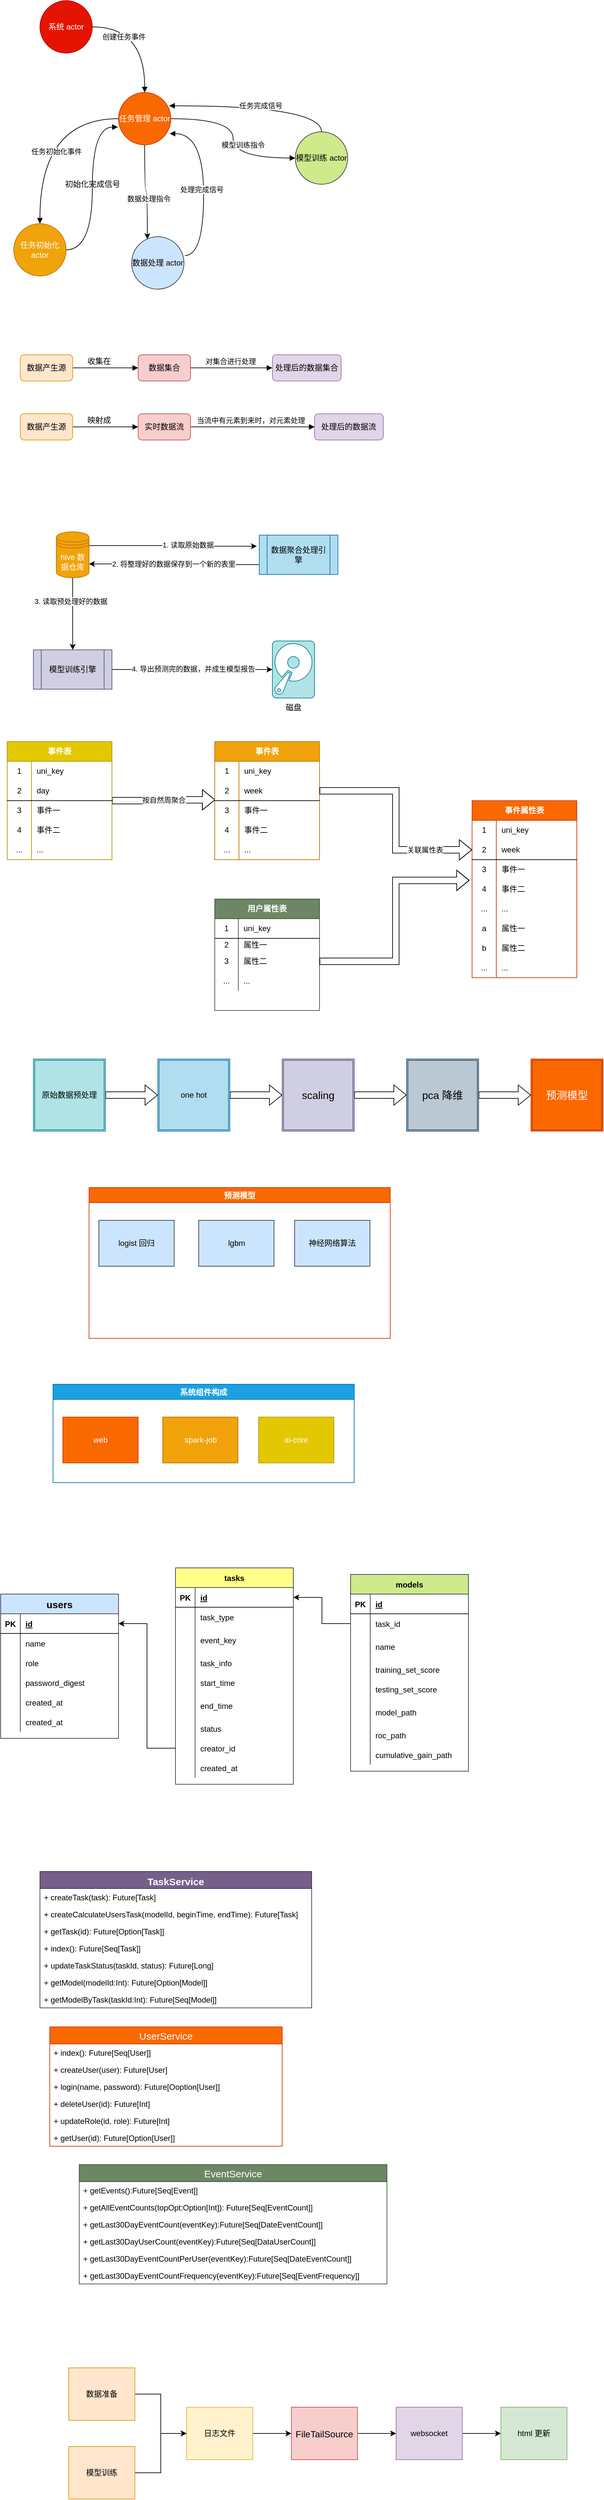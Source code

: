 <mxfile version="14.6.1" type="github">
  <diagram id="2uksuskUjcyCOV56l4W4" name="Page-1">
    <mxGraphModel dx="889" dy="621" grid="1" gridSize="10" guides="1" tooltips="1" connect="1" arrows="1" fold="1" page="1" pageScale="1" pageWidth="827" pageHeight="1169" math="0" shadow="0">
      <root>
        <mxCell id="0" />
        <mxCell id="1" parent="0" />
        <mxCell id="XnlGGl6RaYM0I0zMV1Qg-10" value="" style="edgeStyle=orthogonalEdgeStyle;rounded=0;orthogonalLoop=1;jettySize=auto;html=1;entryX=-0.031;entryY=0.283;entryDx=0;entryDy=0;entryPerimeter=0;exitX=1;exitY=0.3;exitDx=0;exitDy=0;" parent="1" source="XnlGGl6RaYM0I0zMV1Qg-8" target="XnlGGl6RaYM0I0zMV1Qg-9" edge="1">
          <mxGeometry relative="1" as="geometry">
            <mxPoint x="175" y="860" as="sourcePoint" />
            <mxPoint x="335" y="860" as="targetPoint" />
          </mxGeometry>
        </mxCell>
        <mxCell id="XnlGGl6RaYM0I0zMV1Qg-11" value="1. 读取原始数据" style="edgeLabel;html=1;align=center;verticalAlign=middle;resizable=0;points=[];" parent="XnlGGl6RaYM0I0zMV1Qg-10" vertex="1" connectable="0">
          <mxGeometry x="0.179" y="2" relative="1" as="geometry">
            <mxPoint as="offset" />
          </mxGeometry>
        </mxCell>
        <mxCell id="XnlGGl6RaYM0I0zMV1Qg-15" value="" style="edgeStyle=orthogonalEdgeStyle;rounded=0;orthogonalLoop=1;jettySize=auto;html=1;" parent="1" source="XnlGGl6RaYM0I0zMV1Qg-8" target="XnlGGl6RaYM0I0zMV1Qg-14" edge="1">
          <mxGeometry relative="1" as="geometry" />
        </mxCell>
        <mxCell id="XnlGGl6RaYM0I0zMV1Qg-16" value="3. 读取预处理好的数据" style="edgeLabel;html=1;align=center;verticalAlign=middle;resizable=0;points=[];" parent="XnlGGl6RaYM0I0zMV1Qg-15" vertex="1" connectable="0">
          <mxGeometry x="-0.345" y="-3" relative="1" as="geometry">
            <mxPoint as="offset" />
          </mxGeometry>
        </mxCell>
        <mxCell id="XnlGGl6RaYM0I0zMV1Qg-8" value="hive 数据仓库" style="shape=datastore;whiteSpace=wrap;html=1;fillColor=#f0a30a;strokeColor=#BD7000;fontColor=#ffffff;" parent="1" vertex="1">
          <mxGeometry x="115" y="840" width="50" height="70" as="geometry" />
        </mxCell>
        <mxCell id="XnlGGl6RaYM0I0zMV1Qg-12" style="edgeStyle=orthogonalEdgeStyle;rounded=0;orthogonalLoop=1;jettySize=auto;html=1;entryX=1;entryY=0.7;entryDx=0;entryDy=0;exitX=0;exitY=0.75;exitDx=0;exitDy=0;" parent="1" source="XnlGGl6RaYM0I0zMV1Qg-9" target="XnlGGl6RaYM0I0zMV1Qg-8" edge="1">
          <mxGeometry relative="1" as="geometry" />
        </mxCell>
        <mxCell id="XnlGGl6RaYM0I0zMV1Qg-13" value="2. 将整理好的数据保存到一个新的表里" style="edgeLabel;html=1;align=center;verticalAlign=middle;resizable=0;points=[];" parent="XnlGGl6RaYM0I0zMV1Qg-12" vertex="1" connectable="0">
          <mxGeometry x="0.013" relative="1" as="geometry">
            <mxPoint as="offset" />
          </mxGeometry>
        </mxCell>
        <mxCell id="XnlGGl6RaYM0I0zMV1Qg-9" value="数据聚合处理引擎" style="shape=process;whiteSpace=wrap;html=1;backgroundOutline=1;fillColor=#b1ddf0;strokeColor=#10739e;" parent="1" vertex="1">
          <mxGeometry x="425" y="845" width="120" height="60" as="geometry" />
        </mxCell>
        <mxCell id="XnlGGl6RaYM0I0zMV1Qg-18" style="edgeStyle=orthogonalEdgeStyle;rounded=0;orthogonalLoop=1;jettySize=auto;html=1;" parent="1" source="XnlGGl6RaYM0I0zMV1Qg-14" target="XnlGGl6RaYM0I0zMV1Qg-17" edge="1">
          <mxGeometry relative="1" as="geometry">
            <mxPoint x="375" y="1050" as="targetPoint" />
          </mxGeometry>
        </mxCell>
        <mxCell id="XnlGGl6RaYM0I0zMV1Qg-20" value="4. 导出预测完的数据，并成生模型报告" style="edgeLabel;html=1;align=center;verticalAlign=middle;resizable=0;points=[];" parent="XnlGGl6RaYM0I0zMV1Qg-18" vertex="1" connectable="0">
          <mxGeometry x="-0.2" y="1" relative="1" as="geometry">
            <mxPoint x="26" as="offset" />
          </mxGeometry>
        </mxCell>
        <mxCell id="XnlGGl6RaYM0I0zMV1Qg-14" value="模型训练引擎" style="shape=process;whiteSpace=wrap;html=1;backgroundOutline=1;fillColor=#d0cee2;strokeColor=#56517e;" parent="1" vertex="1">
          <mxGeometry x="80" y="1020" width="120" height="60" as="geometry" />
        </mxCell>
        <mxCell id="XnlGGl6RaYM0I0zMV1Qg-17" value="磁盘" style="pointerEvents=1;shadow=0;dashed=0;html=1;strokeColor=#0e8088;fillColor=#b0e3e6;labelPosition=center;verticalLabelPosition=bottom;verticalAlign=top;outlineConnect=0;align=center;shape=mxgraph.office.devices.hard_disk;" parent="1" vertex="1">
          <mxGeometry x="445" y="1006.5" width="64.44" height="87" as="geometry" />
        </mxCell>
        <mxCell id="WyOAqSTFjCjV2PNZ89e4-14" style="edgeStyle=orthogonalEdgeStyle;curved=1;rounded=0;orthogonalLoop=1;jettySize=auto;html=1;startArrow=none;startFill=0;endArrow=block;endFill=1;" parent="1" source="3dHuF4zZTyBza_CA0FRg-1" target="3dHuF4zZTyBza_CA0FRg-5" edge="1">
          <mxGeometry relative="1" as="geometry" />
        </mxCell>
        <mxCell id="WyOAqSTFjCjV2PNZ89e4-15" value="创建任务事件" style="edgeLabel;html=1;align=center;verticalAlign=middle;resizable=0;points=[];" parent="WyOAqSTFjCjV2PNZ89e4-14" vertex="1" connectable="0">
          <mxGeometry x="-0.465" y="-14" relative="1" as="geometry">
            <mxPoint y="1" as="offset" />
          </mxGeometry>
        </mxCell>
        <mxCell id="3dHuF4zZTyBza_CA0FRg-1" value="系统 actor" style="ellipse;whiteSpace=wrap;html=1;aspect=fixed;fillColor=#e51400;strokeColor=#B20000;fontColor=#ffffff;" parent="1" vertex="1">
          <mxGeometry x="90" y="30" width="80" height="80" as="geometry" />
        </mxCell>
        <mxCell id="WyOAqSTFjCjV2PNZ89e4-5" style="edgeStyle=orthogonalEdgeStyle;curved=1;rounded=0;orthogonalLoop=1;jettySize=auto;html=1;entryX=-0.013;entryY=0.66;entryDx=0;entryDy=0;entryPerimeter=0;startArrow=none;startFill=0;endArrow=block;endFill=1;" parent="1" source="3dHuF4zZTyBza_CA0FRg-2" target="3dHuF4zZTyBza_CA0FRg-5" edge="1">
          <mxGeometry relative="1" as="geometry" />
        </mxCell>
        <mxCell id="3dHuF4zZTyBza_CA0FRg-2" value="任务初始化 actor" style="ellipse;whiteSpace=wrap;html=1;aspect=fixed;fillColor=#f0a30a;strokeColor=#BD7000;fontColor=#ffffff;" parent="1" vertex="1">
          <mxGeometry x="50" y="370" width="80" height="80" as="geometry" />
        </mxCell>
        <mxCell id="WyOAqSTFjCjV2PNZ89e4-9" style="edgeStyle=orthogonalEdgeStyle;curved=1;rounded=0;orthogonalLoop=1;jettySize=auto;html=1;entryX=0.977;entryY=0.785;entryDx=0;entryDy=0;entryPerimeter=0;startArrow=none;startFill=0;endArrow=block;endFill=1;exitX=1.019;exitY=0.358;exitDx=0;exitDy=0;exitPerimeter=0;" parent="1" source="3dHuF4zZTyBza_CA0FRg-3" target="3dHuF4zZTyBza_CA0FRg-5" edge="1">
          <mxGeometry relative="1" as="geometry">
            <Array as="points">
              <mxPoint x="340" y="419" />
              <mxPoint x="340" y="233" />
            </Array>
          </mxGeometry>
        </mxCell>
        <mxCell id="WyOAqSTFjCjV2PNZ89e4-10" value="处理完成信号" style="edgeLabel;html=1;align=center;verticalAlign=middle;resizable=0;points=[];" parent="WyOAqSTFjCjV2PNZ89e4-9" vertex="1" connectable="0">
          <mxGeometry x="-0.029" y="3" relative="1" as="geometry">
            <mxPoint as="offset" />
          </mxGeometry>
        </mxCell>
        <mxCell id="3dHuF4zZTyBza_CA0FRg-3" value="数据处理 actor" style="ellipse;whiteSpace=wrap;html=1;aspect=fixed;fillColor=#cce5ff;strokeColor=#36393d;" parent="1" vertex="1">
          <mxGeometry x="230" y="390" width="80" height="80" as="geometry" />
        </mxCell>
        <mxCell id="3dHuF4zZTyBza_CA0FRg-17" style="edgeStyle=orthogonalEdgeStyle;curved=1;rounded=0;orthogonalLoop=1;jettySize=auto;html=1;entryX=0.967;entryY=0.254;entryDx=0;entryDy=0;startArrow=none;startFill=0;endArrow=block;endFill=1;exitX=0.5;exitY=0;exitDx=0;exitDy=0;entryPerimeter=0;" parent="1" source="3dHuF4zZTyBza_CA0FRg-4" target="3dHuF4zZTyBza_CA0FRg-5" edge="1">
          <mxGeometry relative="1" as="geometry" />
        </mxCell>
        <mxCell id="3dHuF4zZTyBza_CA0FRg-18" value="任务完成信号" style="edgeLabel;html=1;align=center;verticalAlign=middle;resizable=0;points=[];" parent="3dHuF4zZTyBza_CA0FRg-17" vertex="1" connectable="0">
          <mxGeometry x="-0.076" y="-10" relative="1" as="geometry">
            <mxPoint x="-6.61" y="9.67" as="offset" />
          </mxGeometry>
        </mxCell>
        <mxCell id="WyOAqSTFjCjV2PNZ89e4-11" style="edgeStyle=orthogonalEdgeStyle;curved=1;rounded=0;orthogonalLoop=1;jettySize=auto;html=1;entryX=1;entryY=0.5;entryDx=0;entryDy=0;startArrow=block;startFill=1;endArrow=none;endFill=0;" parent="1" source="3dHuF4zZTyBza_CA0FRg-4" target="3dHuF4zZTyBza_CA0FRg-5" edge="1">
          <mxGeometry relative="1" as="geometry" />
        </mxCell>
        <mxCell id="3dHuF4zZTyBza_CA0FRg-4" value="模型训练 actor" style="ellipse;whiteSpace=wrap;html=1;aspect=fixed;fillColor=#cdeb8b;strokeColor=#36393d;" parent="1" vertex="1">
          <mxGeometry x="480" y="230" width="80" height="80" as="geometry" />
        </mxCell>
        <mxCell id="WyOAqSTFjCjV2PNZ89e4-1" style="edgeStyle=orthogonalEdgeStyle;rounded=0;orthogonalLoop=1;jettySize=auto;html=1;entryX=0.3;entryY=0.046;entryDx=0;entryDy=0;entryPerimeter=0;curved=1;" parent="1" source="3dHuF4zZTyBza_CA0FRg-5" target="3dHuF4zZTyBza_CA0FRg-3" edge="1">
          <mxGeometry relative="1" as="geometry" />
        </mxCell>
        <mxCell id="WyOAqSTFjCjV2PNZ89e4-2" value="数据处理指令" style="edgeLabel;html=1;align=center;verticalAlign=middle;resizable=0;points=[];" parent="WyOAqSTFjCjV2PNZ89e4-1" vertex="1" connectable="0">
          <mxGeometry x="0.155" y="2" relative="1" as="geometry">
            <mxPoint as="offset" />
          </mxGeometry>
        </mxCell>
        <mxCell id="WyOAqSTFjCjV2PNZ89e4-3" style="edgeStyle=orthogonalEdgeStyle;curved=1;rounded=0;orthogonalLoop=1;jettySize=auto;html=1;entryX=0.5;entryY=0;entryDx=0;entryDy=0;startArrow=none;startFill=0;endArrow=block;endFill=1;" parent="1" source="3dHuF4zZTyBza_CA0FRg-5" target="3dHuF4zZTyBza_CA0FRg-2" edge="1">
          <mxGeometry relative="1" as="geometry" />
        </mxCell>
        <mxCell id="WyOAqSTFjCjV2PNZ89e4-4" value="任务初始化事件" style="edgeLabel;html=1;align=center;verticalAlign=middle;resizable=0;points=[];" parent="WyOAqSTFjCjV2PNZ89e4-3" vertex="1" connectable="0">
          <mxGeometry x="0.33" y="14" relative="1" as="geometry">
            <mxPoint x="11" y="-15.83" as="offset" />
          </mxGeometry>
        </mxCell>
        <mxCell id="3dHuF4zZTyBza_CA0FRg-5" value="任务管理 actor" style="ellipse;whiteSpace=wrap;html=1;aspect=fixed;fillColor=#fa6800;strokeColor=#C73500;fontColor=#ffffff;" parent="1" vertex="1">
          <mxGeometry x="210" y="170" width="80" height="80" as="geometry" />
        </mxCell>
        <mxCell id="WyOAqSTFjCjV2PNZ89e4-6" value="初始化完成信号" style="text;html=1;align=center;verticalAlign=middle;resizable=0;points=[];autosize=1;" parent="1" vertex="1">
          <mxGeometry x="120" y="300" width="100" height="20" as="geometry" />
        </mxCell>
        <mxCell id="WyOAqSTFjCjV2PNZ89e4-13" value="模型训练指令" style="edgeLabel;html=1;align=center;verticalAlign=middle;resizable=0;points=[];" parent="1" vertex="1" connectable="0">
          <mxGeometry x="400.004" y="249.998" as="geometry" />
        </mxCell>
        <mxCell id="WyOAqSTFjCjV2PNZ89e4-19" style="edgeStyle=orthogonalEdgeStyle;curved=1;rounded=0;orthogonalLoop=1;jettySize=auto;html=1;entryX=0;entryY=0.5;entryDx=0;entryDy=0;startArrow=none;startFill=0;endArrow=block;endFill=1;" parent="1" source="WyOAqSTFjCjV2PNZ89e4-17" target="WyOAqSTFjCjV2PNZ89e4-18" edge="1">
          <mxGeometry relative="1" as="geometry" />
        </mxCell>
        <mxCell id="WyOAqSTFjCjV2PNZ89e4-17" value="数据产生源" style="rounded=1;whiteSpace=wrap;html=1;fillColor=#ffe6cc;strokeColor=#d79b00;" parent="1" vertex="1">
          <mxGeometry x="60" y="570" width="80" height="40" as="geometry" />
        </mxCell>
        <mxCell id="WyOAqSTFjCjV2PNZ89e4-21" style="edgeStyle=orthogonalEdgeStyle;curved=1;rounded=0;orthogonalLoop=1;jettySize=auto;html=1;startArrow=none;startFill=0;endArrow=block;endFill=1;entryX=0;entryY=0.5;entryDx=0;entryDy=0;" parent="1" source="WyOAqSTFjCjV2PNZ89e4-18" target="WyOAqSTFjCjV2PNZ89e4-22" edge="1">
          <mxGeometry relative="1" as="geometry">
            <mxPoint x="390" y="590" as="targetPoint" />
          </mxGeometry>
        </mxCell>
        <mxCell id="WyOAqSTFjCjV2PNZ89e4-24" value="对集合进行处理" style="edgeLabel;html=1;align=center;verticalAlign=middle;resizable=0;points=[];" parent="WyOAqSTFjCjV2PNZ89e4-21" vertex="1" connectable="0">
          <mxGeometry x="-0.212" y="4" relative="1" as="geometry">
            <mxPoint x="10.83" y="-6" as="offset" />
          </mxGeometry>
        </mxCell>
        <mxCell id="WyOAqSTFjCjV2PNZ89e4-18" value="数据集合" style="rounded=1;whiteSpace=wrap;html=1;fillColor=#f8cecc;strokeColor=#b85450;" parent="1" vertex="1">
          <mxGeometry x="240" y="570" width="80" height="40" as="geometry" />
        </mxCell>
        <mxCell id="WyOAqSTFjCjV2PNZ89e4-20" value="收集在" style="text;html=1;align=center;verticalAlign=middle;resizable=0;points=[];autosize=1;" parent="1" vertex="1">
          <mxGeometry x="155" y="570" width="50" height="20" as="geometry" />
        </mxCell>
        <mxCell id="WyOAqSTFjCjV2PNZ89e4-22" value="处理后的数据集合" style="rounded=1;whiteSpace=wrap;html=1;fillColor=#e1d5e7;strokeColor=#9673a6;" parent="1" vertex="1">
          <mxGeometry x="445" y="570" width="105" height="40" as="geometry" />
        </mxCell>
        <mxCell id="WyOAqSTFjCjV2PNZ89e4-25" style="edgeStyle=orthogonalEdgeStyle;curved=1;rounded=0;orthogonalLoop=1;jettySize=auto;html=1;entryX=0;entryY=0.5;entryDx=0;entryDy=0;startArrow=none;startFill=0;endArrow=block;endFill=1;" parent="1" source="WyOAqSTFjCjV2PNZ89e4-26" target="WyOAqSTFjCjV2PNZ89e4-29" edge="1">
          <mxGeometry relative="1" as="geometry" />
        </mxCell>
        <mxCell id="WyOAqSTFjCjV2PNZ89e4-26" value="数据产生源" style="rounded=1;whiteSpace=wrap;html=1;fillColor=#ffe6cc;strokeColor=#d79b00;" parent="1" vertex="1">
          <mxGeometry x="60" y="660" width="80" height="40" as="geometry" />
        </mxCell>
        <mxCell id="WyOAqSTFjCjV2PNZ89e4-27" style="edgeStyle=orthogonalEdgeStyle;curved=1;rounded=0;orthogonalLoop=1;jettySize=auto;html=1;startArrow=none;startFill=0;endArrow=block;endFill=1;entryX=0;entryY=0.5;entryDx=0;entryDy=0;" parent="1" source="WyOAqSTFjCjV2PNZ89e4-29" target="WyOAqSTFjCjV2PNZ89e4-31" edge="1">
          <mxGeometry relative="1" as="geometry">
            <mxPoint x="390" y="680" as="targetPoint" />
          </mxGeometry>
        </mxCell>
        <mxCell id="WyOAqSTFjCjV2PNZ89e4-28" value="当流中有元素到来时，对元素处理" style="edgeLabel;html=1;align=center;verticalAlign=middle;resizable=0;points=[];" parent="WyOAqSTFjCjV2PNZ89e4-27" vertex="1" connectable="0">
          <mxGeometry x="-0.212" y="4" relative="1" as="geometry">
            <mxPoint x="17.17" y="-6" as="offset" />
          </mxGeometry>
        </mxCell>
        <mxCell id="WyOAqSTFjCjV2PNZ89e4-29" value="实时数据流" style="rounded=1;whiteSpace=wrap;html=1;fillColor=#f8cecc;strokeColor=#b85450;" parent="1" vertex="1">
          <mxGeometry x="240" y="660" width="80" height="40" as="geometry" />
        </mxCell>
        <mxCell id="WyOAqSTFjCjV2PNZ89e4-30" value="映射成" style="text;html=1;align=center;verticalAlign=middle;resizable=0;points=[];autosize=1;" parent="1" vertex="1">
          <mxGeometry x="155" y="660" width="50" height="20" as="geometry" />
        </mxCell>
        <mxCell id="WyOAqSTFjCjV2PNZ89e4-31" value="处理后的数据流" style="rounded=1;whiteSpace=wrap;html=1;fillColor=#e1d5e7;strokeColor=#9673a6;" parent="1" vertex="1">
          <mxGeometry x="509.44" y="660" width="105" height="40" as="geometry" />
        </mxCell>
        <mxCell id="_6APU1xh_JsDFCGJacYg-84" value="按自然周聚合" style="edgeStyle=orthogonalEdgeStyle;rounded=0;orthogonalLoop=1;jettySize=auto;html=1;entryX=0.004;entryY=-0.043;entryDx=0;entryDy=0;entryPerimeter=0;shape=flexArrow;" parent="1" source="_6APU1xh_JsDFCGJacYg-39" target="_6APU1xh_JsDFCGJacYg-75" edge="1">
          <mxGeometry relative="1" as="geometry" />
        </mxCell>
        <mxCell id="_6APU1xh_JsDFCGJacYg-39" value="事件表" style="shape=table;html=1;whiteSpace=wrap;startSize=30;container=1;collapsible=0;childLayout=tableLayout;fixedRows=1;rowLines=0;fontStyle=1;align=center;fillColor=#e3c800;strokeColor=#B09500;fontColor=#ffffff;" parent="1" vertex="1">
          <mxGeometry x="40" y="1160" width="160" height="180" as="geometry" />
        </mxCell>
        <mxCell id="_6APU1xh_JsDFCGJacYg-40" value="" style="shape=partialRectangle;html=1;whiteSpace=wrap;collapsible=0;dropTarget=0;pointerEvents=0;fillColor=none;top=0;left=0;bottom=0;right=0;points=[[0,0.5],[1,0.5]];portConstraint=eastwest;" parent="_6APU1xh_JsDFCGJacYg-39" vertex="1">
          <mxGeometry y="30" width="160" height="30" as="geometry" />
        </mxCell>
        <mxCell id="_6APU1xh_JsDFCGJacYg-41" value="1" style="shape=partialRectangle;html=1;whiteSpace=wrap;connectable=0;fillColor=none;top=0;left=0;bottom=0;right=0;overflow=hidden;" parent="_6APU1xh_JsDFCGJacYg-40" vertex="1">
          <mxGeometry width="37" height="30" as="geometry" />
        </mxCell>
        <mxCell id="_6APU1xh_JsDFCGJacYg-42" value="uni_key" style="shape=partialRectangle;html=1;whiteSpace=wrap;connectable=0;fillColor=none;top=0;left=0;bottom=0;right=0;align=left;spacingLeft=6;overflow=hidden;" parent="_6APU1xh_JsDFCGJacYg-40" vertex="1">
          <mxGeometry x="37" width="123" height="30" as="geometry" />
        </mxCell>
        <mxCell id="_6APU1xh_JsDFCGJacYg-43" value="" style="shape=partialRectangle;html=1;whiteSpace=wrap;collapsible=0;dropTarget=0;pointerEvents=0;fillColor=none;top=0;left=0;bottom=0;right=0;points=[[0,0.5],[1,0.5]];portConstraint=eastwest;" parent="_6APU1xh_JsDFCGJacYg-39" vertex="1">
          <mxGeometry y="60" width="160" height="30" as="geometry" />
        </mxCell>
        <mxCell id="_6APU1xh_JsDFCGJacYg-44" value="2" style="shape=partialRectangle;html=1;whiteSpace=wrap;connectable=0;fillColor=none;top=0;left=0;bottom=1;right=0;overflow=hidden;" parent="_6APU1xh_JsDFCGJacYg-43" vertex="1">
          <mxGeometry width="37" height="30" as="geometry" />
        </mxCell>
        <mxCell id="_6APU1xh_JsDFCGJacYg-45" value="day" style="shape=partialRectangle;html=1;whiteSpace=wrap;connectable=0;fillColor=none;top=0;left=0;bottom=1;right=0;align=left;spacingLeft=6;overflow=hidden;" parent="_6APU1xh_JsDFCGJacYg-43" vertex="1">
          <mxGeometry x="37" width="123" height="30" as="geometry" />
        </mxCell>
        <mxCell id="_6APU1xh_JsDFCGJacYg-46" value="" style="shape=partialRectangle;html=1;whiteSpace=wrap;collapsible=0;dropTarget=0;pointerEvents=0;fillColor=none;top=0;left=0;bottom=0;right=0;points=[[0,0.5],[1,0.5]];portConstraint=eastwest;" parent="_6APU1xh_JsDFCGJacYg-39" vertex="1">
          <mxGeometry y="90" width="160" height="30" as="geometry" />
        </mxCell>
        <mxCell id="_6APU1xh_JsDFCGJacYg-47" value="3" style="shape=partialRectangle;html=1;whiteSpace=wrap;connectable=0;fillColor=none;top=0;left=0;bottom=0;right=0;overflow=hidden;" parent="_6APU1xh_JsDFCGJacYg-46" vertex="1">
          <mxGeometry width="37" height="30" as="geometry" />
        </mxCell>
        <mxCell id="_6APU1xh_JsDFCGJacYg-48" value="事件一" style="shape=partialRectangle;html=1;whiteSpace=wrap;connectable=0;fillColor=none;top=0;left=0;bottom=0;right=0;align=left;spacingLeft=6;overflow=hidden;" parent="_6APU1xh_JsDFCGJacYg-46" vertex="1">
          <mxGeometry x="37" width="123" height="30" as="geometry" />
        </mxCell>
        <mxCell id="_6APU1xh_JsDFCGJacYg-49" style="shape=partialRectangle;html=1;whiteSpace=wrap;collapsible=0;dropTarget=0;pointerEvents=0;fillColor=none;top=0;left=0;bottom=0;right=0;points=[[0,0.5],[1,0.5]];portConstraint=eastwest;" parent="_6APU1xh_JsDFCGJacYg-39" vertex="1">
          <mxGeometry y="120" width="160" height="30" as="geometry" />
        </mxCell>
        <mxCell id="_6APU1xh_JsDFCGJacYg-50" value="4" style="shape=partialRectangle;html=1;whiteSpace=wrap;connectable=0;fillColor=none;top=0;left=0;bottom=0;right=0;overflow=hidden;" parent="_6APU1xh_JsDFCGJacYg-49" vertex="1">
          <mxGeometry width="37" height="30" as="geometry" />
        </mxCell>
        <mxCell id="_6APU1xh_JsDFCGJacYg-51" value="事件二" style="shape=partialRectangle;html=1;whiteSpace=wrap;connectable=0;fillColor=none;top=0;left=0;bottom=0;right=0;align=left;spacingLeft=6;overflow=hidden;" parent="_6APU1xh_JsDFCGJacYg-49" vertex="1">
          <mxGeometry x="37" width="123" height="30" as="geometry" />
        </mxCell>
        <mxCell id="_6APU1xh_JsDFCGJacYg-52" style="shape=partialRectangle;html=1;whiteSpace=wrap;collapsible=0;dropTarget=0;pointerEvents=0;fillColor=none;top=0;left=0;bottom=0;right=0;points=[[0,0.5],[1,0.5]];portConstraint=eastwest;" parent="_6APU1xh_JsDFCGJacYg-39" vertex="1">
          <mxGeometry y="150" width="160" height="30" as="geometry" />
        </mxCell>
        <mxCell id="_6APU1xh_JsDFCGJacYg-53" value="..." style="shape=partialRectangle;html=1;whiteSpace=wrap;connectable=0;fillColor=none;top=0;left=0;bottom=0;right=0;overflow=hidden;" parent="_6APU1xh_JsDFCGJacYg-52" vertex="1">
          <mxGeometry width="37" height="30" as="geometry" />
        </mxCell>
        <mxCell id="_6APU1xh_JsDFCGJacYg-54" value="..." style="shape=partialRectangle;html=1;whiteSpace=wrap;connectable=0;fillColor=none;top=0;left=0;bottom=0;right=0;align=left;spacingLeft=6;overflow=hidden;" parent="_6APU1xh_JsDFCGJacYg-52" vertex="1">
          <mxGeometry x="37" width="123" height="30" as="geometry" />
        </mxCell>
        <mxCell id="_6APU1xh_JsDFCGJacYg-55" value="用户属性表" style="shape=table;html=1;whiteSpace=wrap;startSize=30;container=1;collapsible=0;childLayout=tableLayout;fixedRows=1;rowLines=0;fontStyle=1;align=center;fillColor=#6d8764;strokeColor=#3A5431;fontColor=#ffffff;" parent="1" vertex="1">
          <mxGeometry x="357" y="1400" width="160" height="170" as="geometry" />
        </mxCell>
        <mxCell id="_6APU1xh_JsDFCGJacYg-56" value="" style="shape=partialRectangle;html=1;whiteSpace=wrap;collapsible=0;dropTarget=0;pointerEvents=0;fillColor=none;top=0;left=0;bottom=1;right=0;points=[[0,0.5],[1,0.5]];portConstraint=eastwest;" parent="_6APU1xh_JsDFCGJacYg-55" vertex="1">
          <mxGeometry y="30" width="160" height="30" as="geometry" />
        </mxCell>
        <mxCell id="_6APU1xh_JsDFCGJacYg-57" value="1" style="shape=partialRectangle;html=1;whiteSpace=wrap;connectable=0;fillColor=none;top=0;left=0;bottom=0;right=0;overflow=hidden;" parent="_6APU1xh_JsDFCGJacYg-56" vertex="1">
          <mxGeometry width="36" height="30" as="geometry" />
        </mxCell>
        <mxCell id="_6APU1xh_JsDFCGJacYg-58" value="uni_key" style="shape=partialRectangle;html=1;whiteSpace=wrap;connectable=0;fillColor=none;top=0;left=0;bottom=0;right=0;align=left;spacingLeft=6;overflow=hidden;" parent="_6APU1xh_JsDFCGJacYg-56" vertex="1">
          <mxGeometry x="36" width="124" height="30" as="geometry" />
        </mxCell>
        <mxCell id="_6APU1xh_JsDFCGJacYg-59" value="" style="shape=partialRectangle;html=1;whiteSpace=wrap;collapsible=0;dropTarget=0;pointerEvents=0;fillColor=none;top=0;left=0;bottom=0;right=0;points=[[0,0.5],[1,0.5]];portConstraint=eastwest;" parent="_6APU1xh_JsDFCGJacYg-55" vertex="1">
          <mxGeometry y="60" width="160" height="20" as="geometry" />
        </mxCell>
        <mxCell id="_6APU1xh_JsDFCGJacYg-60" value="2" style="shape=partialRectangle;html=1;whiteSpace=wrap;connectable=0;fillColor=none;top=0;left=0;bottom=0;right=0;overflow=hidden;" parent="_6APU1xh_JsDFCGJacYg-59" vertex="1">
          <mxGeometry width="36" height="20" as="geometry" />
        </mxCell>
        <mxCell id="_6APU1xh_JsDFCGJacYg-61" value="属性一" style="shape=partialRectangle;html=1;whiteSpace=wrap;connectable=0;fillColor=none;top=0;left=0;bottom=0;right=0;align=left;spacingLeft=6;overflow=hidden;" parent="_6APU1xh_JsDFCGJacYg-59" vertex="1">
          <mxGeometry x="36" width="124" height="20" as="geometry" />
        </mxCell>
        <mxCell id="_6APU1xh_JsDFCGJacYg-62" value="" style="shape=partialRectangle;html=1;whiteSpace=wrap;collapsible=0;dropTarget=0;pointerEvents=0;fillColor=none;top=0;left=0;bottom=0;right=0;points=[[0,0.5],[1,0.5]];portConstraint=eastwest;" parent="_6APU1xh_JsDFCGJacYg-55" vertex="1">
          <mxGeometry y="80" width="160" height="30" as="geometry" />
        </mxCell>
        <mxCell id="_6APU1xh_JsDFCGJacYg-63" value="3" style="shape=partialRectangle;html=1;whiteSpace=wrap;connectable=0;fillColor=none;top=0;left=0;bottom=0;right=0;overflow=hidden;" parent="_6APU1xh_JsDFCGJacYg-62" vertex="1">
          <mxGeometry width="36" height="30" as="geometry" />
        </mxCell>
        <mxCell id="_6APU1xh_JsDFCGJacYg-64" value="属性二" style="shape=partialRectangle;html=1;whiteSpace=wrap;connectable=0;fillColor=none;top=0;left=0;bottom=0;right=0;align=left;spacingLeft=6;overflow=hidden;" parent="_6APU1xh_JsDFCGJacYg-62" vertex="1">
          <mxGeometry x="36" width="124" height="30" as="geometry" />
        </mxCell>
        <mxCell id="_6APU1xh_JsDFCGJacYg-65" style="shape=partialRectangle;html=1;whiteSpace=wrap;collapsible=0;dropTarget=0;pointerEvents=0;fillColor=none;top=0;left=0;bottom=0;right=0;points=[[0,0.5],[1,0.5]];portConstraint=eastwest;" parent="_6APU1xh_JsDFCGJacYg-55" vertex="1">
          <mxGeometry y="110" width="160" height="30" as="geometry" />
        </mxCell>
        <mxCell id="_6APU1xh_JsDFCGJacYg-66" value="..." style="shape=partialRectangle;html=1;whiteSpace=wrap;connectable=0;fillColor=none;top=0;left=0;bottom=0;right=0;overflow=hidden;" parent="_6APU1xh_JsDFCGJacYg-65" vertex="1">
          <mxGeometry width="36" height="30" as="geometry" />
        </mxCell>
        <mxCell id="_6APU1xh_JsDFCGJacYg-67" value="..." style="shape=partialRectangle;html=1;whiteSpace=wrap;connectable=0;fillColor=none;top=0;left=0;bottom=0;right=0;align=left;spacingLeft=6;overflow=hidden;" parent="_6APU1xh_JsDFCGJacYg-65" vertex="1">
          <mxGeometry x="36" width="124" height="30" as="geometry" />
        </mxCell>
        <mxCell id="_6APU1xh_JsDFCGJacYg-68" value="事件表" style="shape=table;html=1;whiteSpace=wrap;startSize=30;container=1;collapsible=0;childLayout=tableLayout;fixedRows=1;rowLines=0;fontStyle=1;align=center;fillColor=#f0a30a;strokeColor=#BD7000;fontColor=#ffffff;" parent="1" vertex="1">
          <mxGeometry x="357" y="1160" width="160" height="180" as="geometry" />
        </mxCell>
        <mxCell id="_6APU1xh_JsDFCGJacYg-69" value="" style="shape=partialRectangle;html=1;whiteSpace=wrap;collapsible=0;dropTarget=0;pointerEvents=0;fillColor=none;top=0;left=0;bottom=0;right=0;points=[[0,0.5],[1,0.5]];portConstraint=eastwest;" parent="_6APU1xh_JsDFCGJacYg-68" vertex="1">
          <mxGeometry y="30" width="160" height="30" as="geometry" />
        </mxCell>
        <mxCell id="_6APU1xh_JsDFCGJacYg-70" value="1" style="shape=partialRectangle;html=1;whiteSpace=wrap;connectable=0;fillColor=none;top=0;left=0;bottom=0;right=0;overflow=hidden;" parent="_6APU1xh_JsDFCGJacYg-69" vertex="1">
          <mxGeometry width="37" height="30" as="geometry" />
        </mxCell>
        <mxCell id="_6APU1xh_JsDFCGJacYg-71" value="uni_key" style="shape=partialRectangle;html=1;whiteSpace=wrap;connectable=0;fillColor=none;top=0;left=0;bottom=0;right=0;align=left;spacingLeft=6;overflow=hidden;" parent="_6APU1xh_JsDFCGJacYg-69" vertex="1">
          <mxGeometry x="37" width="123" height="30" as="geometry" />
        </mxCell>
        <mxCell id="_6APU1xh_JsDFCGJacYg-72" value="" style="shape=partialRectangle;html=1;whiteSpace=wrap;collapsible=0;dropTarget=0;pointerEvents=0;fillColor=none;top=0;left=0;bottom=0;right=0;points=[[0,0.5],[1,0.5]];portConstraint=eastwest;" parent="_6APU1xh_JsDFCGJacYg-68" vertex="1">
          <mxGeometry y="60" width="160" height="30" as="geometry" />
        </mxCell>
        <mxCell id="_6APU1xh_JsDFCGJacYg-73" value="2" style="shape=partialRectangle;html=1;whiteSpace=wrap;connectable=0;fillColor=none;top=0;left=0;bottom=1;right=0;overflow=hidden;" parent="_6APU1xh_JsDFCGJacYg-72" vertex="1">
          <mxGeometry width="37" height="30" as="geometry" />
        </mxCell>
        <mxCell id="_6APU1xh_JsDFCGJacYg-74" value="week" style="shape=partialRectangle;html=1;whiteSpace=wrap;connectable=0;fillColor=none;top=0;left=0;bottom=1;right=0;align=left;spacingLeft=6;overflow=hidden;" parent="_6APU1xh_JsDFCGJacYg-72" vertex="1">
          <mxGeometry x="37" width="123" height="30" as="geometry" />
        </mxCell>
        <mxCell id="_6APU1xh_JsDFCGJacYg-75" value="" style="shape=partialRectangle;html=1;whiteSpace=wrap;collapsible=0;dropTarget=0;pointerEvents=0;fillColor=none;top=0;left=0;bottom=0;right=0;points=[[0,0.5],[1,0.5]];portConstraint=eastwest;" parent="_6APU1xh_JsDFCGJacYg-68" vertex="1">
          <mxGeometry y="90" width="160" height="30" as="geometry" />
        </mxCell>
        <mxCell id="_6APU1xh_JsDFCGJacYg-76" value="3" style="shape=partialRectangle;html=1;whiteSpace=wrap;connectable=0;fillColor=none;top=0;left=0;bottom=0;right=0;overflow=hidden;" parent="_6APU1xh_JsDFCGJacYg-75" vertex="1">
          <mxGeometry width="37" height="30" as="geometry" />
        </mxCell>
        <mxCell id="_6APU1xh_JsDFCGJacYg-77" value="事件一" style="shape=partialRectangle;html=1;whiteSpace=wrap;connectable=0;fillColor=none;top=0;left=0;bottom=0;right=0;align=left;spacingLeft=6;overflow=hidden;" parent="_6APU1xh_JsDFCGJacYg-75" vertex="1">
          <mxGeometry x="37" width="123" height="30" as="geometry" />
        </mxCell>
        <mxCell id="_6APU1xh_JsDFCGJacYg-78" style="shape=partialRectangle;html=1;whiteSpace=wrap;collapsible=0;dropTarget=0;pointerEvents=0;fillColor=none;top=0;left=0;bottom=0;right=0;points=[[0,0.5],[1,0.5]];portConstraint=eastwest;" parent="_6APU1xh_JsDFCGJacYg-68" vertex="1">
          <mxGeometry y="120" width="160" height="30" as="geometry" />
        </mxCell>
        <mxCell id="_6APU1xh_JsDFCGJacYg-79" value="4" style="shape=partialRectangle;html=1;whiteSpace=wrap;connectable=0;fillColor=none;top=0;left=0;bottom=0;right=0;overflow=hidden;" parent="_6APU1xh_JsDFCGJacYg-78" vertex="1">
          <mxGeometry width="37" height="30" as="geometry" />
        </mxCell>
        <mxCell id="_6APU1xh_JsDFCGJacYg-80" value="事件二" style="shape=partialRectangle;html=1;whiteSpace=wrap;connectable=0;fillColor=none;top=0;left=0;bottom=0;right=0;align=left;spacingLeft=6;overflow=hidden;" parent="_6APU1xh_JsDFCGJacYg-78" vertex="1">
          <mxGeometry x="37" width="123" height="30" as="geometry" />
        </mxCell>
        <mxCell id="_6APU1xh_JsDFCGJacYg-81" style="shape=partialRectangle;html=1;whiteSpace=wrap;collapsible=0;dropTarget=0;pointerEvents=0;fillColor=none;top=0;left=0;bottom=0;right=0;points=[[0,0.5],[1,0.5]];portConstraint=eastwest;" parent="_6APU1xh_JsDFCGJacYg-68" vertex="1">
          <mxGeometry y="150" width="160" height="30" as="geometry" />
        </mxCell>
        <mxCell id="_6APU1xh_JsDFCGJacYg-82" value="..." style="shape=partialRectangle;html=1;whiteSpace=wrap;connectable=0;fillColor=none;top=0;left=0;bottom=0;right=0;overflow=hidden;" parent="_6APU1xh_JsDFCGJacYg-81" vertex="1">
          <mxGeometry width="37" height="30" as="geometry" />
        </mxCell>
        <mxCell id="_6APU1xh_JsDFCGJacYg-83" value="..." style="shape=partialRectangle;html=1;whiteSpace=wrap;connectable=0;fillColor=none;top=0;left=0;bottom=0;right=0;align=left;spacingLeft=6;overflow=hidden;" parent="_6APU1xh_JsDFCGJacYg-81" vertex="1">
          <mxGeometry x="37" width="123" height="30" as="geometry" />
        </mxCell>
        <mxCell id="_6APU1xh_JsDFCGJacYg-85" value="事件属性表" style="shape=table;html=1;whiteSpace=wrap;startSize=30;container=1;collapsible=0;childLayout=tableLayout;fixedRows=1;rowLines=0;fontStyle=1;align=center;fillColor=#fa6800;strokeColor=#C73500;fontColor=#ffffff;" parent="1" vertex="1">
          <mxGeometry x="750" y="1250" width="160" height="270" as="geometry" />
        </mxCell>
        <mxCell id="_6APU1xh_JsDFCGJacYg-86" value="" style="shape=partialRectangle;html=1;whiteSpace=wrap;collapsible=0;dropTarget=0;pointerEvents=0;fillColor=none;top=0;left=0;bottom=0;right=0;points=[[0,0.5],[1,0.5]];portConstraint=eastwest;" parent="_6APU1xh_JsDFCGJacYg-85" vertex="1">
          <mxGeometry y="30" width="160" height="30" as="geometry" />
        </mxCell>
        <mxCell id="_6APU1xh_JsDFCGJacYg-87" value="1" style="shape=partialRectangle;html=1;whiteSpace=wrap;connectable=0;fillColor=none;top=0;left=0;bottom=0;right=0;overflow=hidden;" parent="_6APU1xh_JsDFCGJacYg-86" vertex="1">
          <mxGeometry width="37" height="30" as="geometry" />
        </mxCell>
        <mxCell id="_6APU1xh_JsDFCGJacYg-88" value="uni_key" style="shape=partialRectangle;html=1;whiteSpace=wrap;connectable=0;fillColor=none;top=0;left=0;bottom=0;right=0;align=left;spacingLeft=6;overflow=hidden;" parent="_6APU1xh_JsDFCGJacYg-86" vertex="1">
          <mxGeometry x="37" width="123" height="30" as="geometry" />
        </mxCell>
        <mxCell id="_6APU1xh_JsDFCGJacYg-89" value="" style="shape=partialRectangle;html=1;whiteSpace=wrap;collapsible=0;dropTarget=0;pointerEvents=0;fillColor=none;top=0;left=0;bottom=0;right=0;points=[[0,0.5],[1,0.5]];portConstraint=eastwest;" parent="_6APU1xh_JsDFCGJacYg-85" vertex="1">
          <mxGeometry y="60" width="160" height="30" as="geometry" />
        </mxCell>
        <mxCell id="_6APU1xh_JsDFCGJacYg-90" value="2" style="shape=partialRectangle;html=1;whiteSpace=wrap;connectable=0;fillColor=none;top=0;left=0;bottom=1;right=0;overflow=hidden;" parent="_6APU1xh_JsDFCGJacYg-89" vertex="1">
          <mxGeometry width="37" height="30" as="geometry" />
        </mxCell>
        <mxCell id="_6APU1xh_JsDFCGJacYg-91" value="week" style="shape=partialRectangle;html=1;whiteSpace=wrap;connectable=0;fillColor=none;top=0;left=0;bottom=1;right=0;align=left;spacingLeft=6;overflow=hidden;" parent="_6APU1xh_JsDFCGJacYg-89" vertex="1">
          <mxGeometry x="37" width="123" height="30" as="geometry" />
        </mxCell>
        <mxCell id="_6APU1xh_JsDFCGJacYg-92" value="" style="shape=partialRectangle;html=1;whiteSpace=wrap;collapsible=0;dropTarget=0;pointerEvents=0;fillColor=none;top=0;left=0;bottom=0;right=0;points=[[0,0.5],[1,0.5]];portConstraint=eastwest;" parent="_6APU1xh_JsDFCGJacYg-85" vertex="1">
          <mxGeometry y="90" width="160" height="30" as="geometry" />
        </mxCell>
        <mxCell id="_6APU1xh_JsDFCGJacYg-93" value="3" style="shape=partialRectangle;html=1;whiteSpace=wrap;connectable=0;fillColor=none;top=0;left=0;bottom=0;right=0;overflow=hidden;" parent="_6APU1xh_JsDFCGJacYg-92" vertex="1">
          <mxGeometry width="37" height="30" as="geometry" />
        </mxCell>
        <mxCell id="_6APU1xh_JsDFCGJacYg-94" value="事件一" style="shape=partialRectangle;html=1;whiteSpace=wrap;connectable=0;fillColor=none;top=0;left=0;bottom=0;right=0;align=left;spacingLeft=6;overflow=hidden;" parent="_6APU1xh_JsDFCGJacYg-92" vertex="1">
          <mxGeometry x="37" width="123" height="30" as="geometry" />
        </mxCell>
        <mxCell id="_6APU1xh_JsDFCGJacYg-95" style="shape=partialRectangle;html=1;whiteSpace=wrap;collapsible=0;dropTarget=0;pointerEvents=0;fillColor=none;top=0;left=0;bottom=0;right=0;points=[[0,0.5],[1,0.5]];portConstraint=eastwest;" parent="_6APU1xh_JsDFCGJacYg-85" vertex="1">
          <mxGeometry y="120" width="160" height="30" as="geometry" />
        </mxCell>
        <mxCell id="_6APU1xh_JsDFCGJacYg-96" value="4" style="shape=partialRectangle;html=1;whiteSpace=wrap;connectable=0;fillColor=none;top=0;left=0;bottom=0;right=0;overflow=hidden;" parent="_6APU1xh_JsDFCGJacYg-95" vertex="1">
          <mxGeometry width="37" height="30" as="geometry" />
        </mxCell>
        <mxCell id="_6APU1xh_JsDFCGJacYg-97" value="事件二" style="shape=partialRectangle;html=1;whiteSpace=wrap;connectable=0;fillColor=none;top=0;left=0;bottom=0;right=0;align=left;spacingLeft=6;overflow=hidden;" parent="_6APU1xh_JsDFCGJacYg-95" vertex="1">
          <mxGeometry x="37" width="123" height="30" as="geometry" />
        </mxCell>
        <mxCell id="_6APU1xh_JsDFCGJacYg-98" style="shape=partialRectangle;html=1;whiteSpace=wrap;collapsible=0;dropTarget=0;pointerEvents=0;fillColor=none;top=0;left=0;bottom=0;right=0;points=[[0,0.5],[1,0.5]];portConstraint=eastwest;" parent="_6APU1xh_JsDFCGJacYg-85" vertex="1">
          <mxGeometry y="150" width="160" height="30" as="geometry" />
        </mxCell>
        <mxCell id="_6APU1xh_JsDFCGJacYg-99" value="..." style="shape=partialRectangle;html=1;whiteSpace=wrap;connectable=0;fillColor=none;top=0;left=0;bottom=0;right=0;overflow=hidden;" parent="_6APU1xh_JsDFCGJacYg-98" vertex="1">
          <mxGeometry width="37" height="30" as="geometry" />
        </mxCell>
        <mxCell id="_6APU1xh_JsDFCGJacYg-100" value="..." style="shape=partialRectangle;html=1;whiteSpace=wrap;connectable=0;fillColor=none;top=0;left=0;bottom=0;right=0;align=left;spacingLeft=6;overflow=hidden;" parent="_6APU1xh_JsDFCGJacYg-98" vertex="1">
          <mxGeometry x="37" width="123" height="30" as="geometry" />
        </mxCell>
        <mxCell id="_6APU1xh_JsDFCGJacYg-104" style="shape=partialRectangle;html=1;whiteSpace=wrap;collapsible=0;dropTarget=0;pointerEvents=0;fillColor=none;top=0;left=0;bottom=0;right=0;points=[[0,0.5],[1,0.5]];portConstraint=eastwest;" parent="_6APU1xh_JsDFCGJacYg-85" vertex="1">
          <mxGeometry y="180" width="160" height="30" as="geometry" />
        </mxCell>
        <mxCell id="_6APU1xh_JsDFCGJacYg-105" value="a" style="shape=partialRectangle;html=1;whiteSpace=wrap;connectable=0;fillColor=none;top=0;left=0;bottom=0;right=0;overflow=hidden;" parent="_6APU1xh_JsDFCGJacYg-104" vertex="1">
          <mxGeometry width="37" height="30" as="geometry" />
        </mxCell>
        <mxCell id="_6APU1xh_JsDFCGJacYg-106" value="属性一" style="shape=partialRectangle;html=1;whiteSpace=wrap;connectable=0;fillColor=none;top=0;left=0;bottom=0;right=0;align=left;spacingLeft=6;overflow=hidden;" parent="_6APU1xh_JsDFCGJacYg-104" vertex="1">
          <mxGeometry x="37" width="123" height="30" as="geometry" />
        </mxCell>
        <mxCell id="_6APU1xh_JsDFCGJacYg-107" style="shape=partialRectangle;html=1;whiteSpace=wrap;collapsible=0;dropTarget=0;pointerEvents=0;fillColor=none;top=0;left=0;bottom=0;right=0;points=[[0,0.5],[1,0.5]];portConstraint=eastwest;" parent="_6APU1xh_JsDFCGJacYg-85" vertex="1">
          <mxGeometry y="210" width="160" height="30" as="geometry" />
        </mxCell>
        <mxCell id="_6APU1xh_JsDFCGJacYg-108" value="b" style="shape=partialRectangle;html=1;whiteSpace=wrap;connectable=0;fillColor=none;top=0;left=0;bottom=0;right=0;overflow=hidden;" parent="_6APU1xh_JsDFCGJacYg-107" vertex="1">
          <mxGeometry width="37" height="30" as="geometry" />
        </mxCell>
        <mxCell id="_6APU1xh_JsDFCGJacYg-109" value="属性二" style="shape=partialRectangle;html=1;whiteSpace=wrap;connectable=0;fillColor=none;top=0;left=0;bottom=0;right=0;align=left;spacingLeft=6;overflow=hidden;" parent="_6APU1xh_JsDFCGJacYg-107" vertex="1">
          <mxGeometry x="37" width="123" height="30" as="geometry" />
        </mxCell>
        <mxCell id="_6APU1xh_JsDFCGJacYg-110" style="shape=partialRectangle;html=1;whiteSpace=wrap;collapsible=0;dropTarget=0;pointerEvents=0;fillColor=none;top=0;left=0;bottom=0;right=0;points=[[0,0.5],[1,0.5]];portConstraint=eastwest;" parent="_6APU1xh_JsDFCGJacYg-85" vertex="1">
          <mxGeometry y="240" width="160" height="30" as="geometry" />
        </mxCell>
        <mxCell id="_6APU1xh_JsDFCGJacYg-111" value="..." style="shape=partialRectangle;html=1;whiteSpace=wrap;connectable=0;fillColor=none;top=0;left=0;bottom=0;right=0;overflow=hidden;" parent="_6APU1xh_JsDFCGJacYg-110" vertex="1">
          <mxGeometry width="37" height="30" as="geometry" />
        </mxCell>
        <mxCell id="_6APU1xh_JsDFCGJacYg-112" value="..." style="shape=partialRectangle;html=1;whiteSpace=wrap;connectable=0;fillColor=none;top=0;left=0;bottom=0;right=0;align=left;spacingLeft=6;overflow=hidden;" parent="_6APU1xh_JsDFCGJacYg-110" vertex="1">
          <mxGeometry x="37" width="123" height="30" as="geometry" />
        </mxCell>
        <mxCell id="_6APU1xh_JsDFCGJacYg-101" style="edgeStyle=orthogonalEdgeStyle;shape=flexArrow;rounded=0;orthogonalLoop=1;jettySize=auto;html=1;entryX=0;entryY=0.5;entryDx=0;entryDy=0;" parent="1" source="_6APU1xh_JsDFCGJacYg-72" target="_6APU1xh_JsDFCGJacYg-89" edge="1">
          <mxGeometry relative="1" as="geometry" />
        </mxCell>
        <mxCell id="_6APU1xh_JsDFCGJacYg-103" value="关联属性表" style="edgeLabel;html=1;align=center;verticalAlign=middle;resizable=0;points=[];" parent="_6APU1xh_JsDFCGJacYg-101" vertex="1" connectable="0">
          <mxGeometry x="0.533" y="-1" relative="1" as="geometry">
            <mxPoint x="3" y="-1" as="offset" />
          </mxGeometry>
        </mxCell>
        <mxCell id="_6APU1xh_JsDFCGJacYg-102" style="edgeStyle=orthogonalEdgeStyle;shape=flexArrow;rounded=0;orthogonalLoop=1;jettySize=auto;html=1;entryX=-0.025;entryY=1.052;entryDx=0;entryDy=0;entryPerimeter=0;" parent="1" source="_6APU1xh_JsDFCGJacYg-62" target="_6APU1xh_JsDFCGJacYg-92" edge="1">
          <mxGeometry relative="1" as="geometry" />
        </mxCell>
        <mxCell id="_6APU1xh_JsDFCGJacYg-118" style="edgeStyle=orthogonalEdgeStyle;shape=flexArrow;rounded=0;orthogonalLoop=1;jettySize=auto;html=1;entryX=0;entryY=0.5;entryDx=0;entryDy=0;" parent="1" source="_6APU1xh_JsDFCGJacYg-113" target="_6APU1xh_JsDFCGJacYg-114" edge="1">
          <mxGeometry relative="1" as="geometry" />
        </mxCell>
        <mxCell id="_6APU1xh_JsDFCGJacYg-113" value="原始数据预处理" style="shape=ext;double=1;rounded=0;whiteSpace=wrap;html=1;fillColor=#b0e3e6;strokeColor=#0e8088;" parent="1" vertex="1">
          <mxGeometry x="80" y="1644" width="110" height="110" as="geometry" />
        </mxCell>
        <mxCell id="_6APU1xh_JsDFCGJacYg-120" style="edgeStyle=orthogonalEdgeStyle;shape=flexArrow;rounded=0;orthogonalLoop=1;jettySize=auto;html=1;entryX=0;entryY=0.5;entryDx=0;entryDy=0;" parent="1" source="_6APU1xh_JsDFCGJacYg-114" target="_6APU1xh_JsDFCGJacYg-115" edge="1">
          <mxGeometry relative="1" as="geometry" />
        </mxCell>
        <mxCell id="_6APU1xh_JsDFCGJacYg-114" value="one hot" style="shape=ext;double=1;rounded=0;whiteSpace=wrap;html=1;fillColor=#b1ddf0;strokeColor=#10739e;" parent="1" vertex="1">
          <mxGeometry x="270" y="1644" width="110" height="110" as="geometry" />
        </mxCell>
        <mxCell id="_6APU1xh_JsDFCGJacYg-121" style="edgeStyle=orthogonalEdgeStyle;shape=flexArrow;rounded=0;orthogonalLoop=1;jettySize=auto;html=1;entryX=0;entryY=0.5;entryDx=0;entryDy=0;" parent="1" source="_6APU1xh_JsDFCGJacYg-115" target="_6APU1xh_JsDFCGJacYg-116" edge="1">
          <mxGeometry relative="1" as="geometry" />
        </mxCell>
        <mxCell id="_6APU1xh_JsDFCGJacYg-115" value="&lt;span style=&quot;font-size: 16px ; text-align: left&quot;&gt;scaling&lt;/span&gt;" style="shape=ext;double=1;rounded=0;whiteSpace=wrap;html=1;fillColor=#d0cee2;strokeColor=#56517e;" parent="1" vertex="1">
          <mxGeometry x="460" y="1644" width="110" height="110" as="geometry" />
        </mxCell>
        <mxCell id="_6APU1xh_JsDFCGJacYg-122" style="edgeStyle=orthogonalEdgeStyle;shape=flexArrow;rounded=0;orthogonalLoop=1;jettySize=auto;html=1;entryX=0;entryY=0.5;entryDx=0;entryDy=0;" parent="1" source="_6APU1xh_JsDFCGJacYg-116" target="_6APU1xh_JsDFCGJacYg-117" edge="1">
          <mxGeometry relative="1" as="geometry" />
        </mxCell>
        <mxCell id="_6APU1xh_JsDFCGJacYg-116" value="&lt;span style=&quot;font-size: 16px; text-align: left;&quot;&gt;pca 降维&lt;/span&gt;" style="shape=ext;double=1;rounded=0;whiteSpace=wrap;html=1;fillColor=#bac8d3;strokeColor=#23445d;" parent="1" vertex="1">
          <mxGeometry x="650" y="1644" width="110" height="110" as="geometry" />
        </mxCell>
        <mxCell id="_6APU1xh_JsDFCGJacYg-117" value="&lt;div style=&quot;text-align: left&quot;&gt;&lt;font&gt;&lt;span style=&quot;font-size: 16px&quot;&gt;预测模型&lt;/span&gt;&lt;/font&gt;&lt;/div&gt;" style="shape=ext;double=1;rounded=0;whiteSpace=wrap;html=1;fillColor=#fa6800;strokeColor=#C73500;fontColor=#ffffff;" parent="1" vertex="1">
          <mxGeometry x="840" y="1644" width="110" height="110" as="geometry" />
        </mxCell>
        <mxCell id="_6APU1xh_JsDFCGJacYg-124" value="预测模型" style="swimlane;fillColor=#fa6800;fontColor=#ffffff;strokeColor=#C73500;" parent="1" vertex="1">
          <mxGeometry x="165" y="1840" width="460" height="230" as="geometry" />
        </mxCell>
        <mxCell id="_6APU1xh_JsDFCGJacYg-125" value="logist 回归" style="whiteSpace=wrap;html=1;fillColor=#cce5ff;strokeColor=#36393d;" parent="_6APU1xh_JsDFCGJacYg-124" vertex="1">
          <mxGeometry x="15" y="50" width="115" height="70" as="geometry" />
        </mxCell>
        <mxCell id="_6APU1xh_JsDFCGJacYg-126" value="lgbm" style="whiteSpace=wrap;html=1;fillColor=#cce5ff;strokeColor=#36393d;" parent="_6APU1xh_JsDFCGJacYg-124" vertex="1">
          <mxGeometry x="167.5" y="50" width="115" height="70" as="geometry" />
        </mxCell>
        <mxCell id="_6APU1xh_JsDFCGJacYg-127" value="神经网络算法" style="whiteSpace=wrap;html=1;fillColor=#cce5ff;strokeColor=#36393d;" parent="_6APU1xh_JsDFCGJacYg-124" vertex="1">
          <mxGeometry x="314" y="50" width="115" height="70" as="geometry" />
        </mxCell>
        <mxCell id="_6APU1xh_JsDFCGJacYg-238" value="" style="group" parent="1" vertex="1" connectable="0">
          <mxGeometry x="30" y="2420" width="714.44" height="330.0" as="geometry" />
        </mxCell>
        <mxCell id="_6APU1xh_JsDFCGJacYg-128" value="tasks" style="shape=table;startSize=30;container=1;collapsible=1;childLayout=tableLayout;fixedRows=1;rowLines=0;fontStyle=1;align=center;resizeLast=1;fillColor=#ffff88;strokeColor=#36393d;" parent="_6APU1xh_JsDFCGJacYg-238" vertex="1">
          <mxGeometry x="267" width="180" height="330.0" as="geometry" />
        </mxCell>
        <mxCell id="_6APU1xh_JsDFCGJacYg-129" value="" style="shape=partialRectangle;collapsible=0;dropTarget=0;pointerEvents=0;fillColor=none;top=0;left=0;bottom=1;right=0;points=[[0,0.5],[1,0.5]];portConstraint=eastwest;" parent="_6APU1xh_JsDFCGJacYg-128" vertex="1">
          <mxGeometry y="30" width="180" height="30" as="geometry" />
        </mxCell>
        <mxCell id="_6APU1xh_JsDFCGJacYg-130" value="PK" style="shape=partialRectangle;connectable=0;fillColor=none;top=0;left=0;bottom=0;right=0;fontStyle=1;overflow=hidden;" parent="_6APU1xh_JsDFCGJacYg-129" vertex="1">
          <mxGeometry width="30" height="30" as="geometry" />
        </mxCell>
        <mxCell id="_6APU1xh_JsDFCGJacYg-131" value="id" style="shape=partialRectangle;connectable=0;fillColor=none;top=0;left=0;bottom=0;right=0;align=left;spacingLeft=6;fontStyle=5;overflow=hidden;" parent="_6APU1xh_JsDFCGJacYg-129" vertex="1">
          <mxGeometry x="30" width="150" height="30" as="geometry" />
        </mxCell>
        <mxCell id="_6APU1xh_JsDFCGJacYg-132" value="" style="shape=partialRectangle;collapsible=0;dropTarget=0;pointerEvents=0;fillColor=none;top=0;left=0;bottom=0;right=0;points=[[0,0.5],[1,0.5]];portConstraint=eastwest;" parent="_6APU1xh_JsDFCGJacYg-128" vertex="1">
          <mxGeometry y="60" width="180" height="30" as="geometry" />
        </mxCell>
        <mxCell id="_6APU1xh_JsDFCGJacYg-133" value="" style="shape=partialRectangle;connectable=0;fillColor=none;top=0;left=0;bottom=0;right=0;editable=1;overflow=hidden;" parent="_6APU1xh_JsDFCGJacYg-132" vertex="1">
          <mxGeometry width="30" height="30" as="geometry" />
        </mxCell>
        <mxCell id="_6APU1xh_JsDFCGJacYg-134" value="task_type" style="shape=partialRectangle;connectable=0;fillColor=none;top=0;left=0;bottom=0;right=0;align=left;spacingLeft=6;overflow=hidden;" parent="_6APU1xh_JsDFCGJacYg-132" vertex="1">
          <mxGeometry x="30" width="150" height="30" as="geometry" />
        </mxCell>
        <mxCell id="_6APU1xh_JsDFCGJacYg-135" value="" style="shape=partialRectangle;collapsible=0;dropTarget=0;pointerEvents=0;fillColor=none;top=0;left=0;bottom=0;right=0;points=[[0,0.5],[1,0.5]];portConstraint=eastwest;" parent="_6APU1xh_JsDFCGJacYg-128" vertex="1">
          <mxGeometry y="90" width="180" height="40" as="geometry" />
        </mxCell>
        <mxCell id="_6APU1xh_JsDFCGJacYg-136" value="" style="shape=partialRectangle;connectable=0;fillColor=none;top=0;left=0;bottom=0;right=0;editable=1;overflow=hidden;" parent="_6APU1xh_JsDFCGJacYg-135" vertex="1">
          <mxGeometry width="30" height="40" as="geometry" />
        </mxCell>
        <mxCell id="_6APU1xh_JsDFCGJacYg-137" value="event_key" style="shape=partialRectangle;connectable=0;fillColor=none;top=0;left=0;bottom=0;right=0;align=left;spacingLeft=6;overflow=hidden;" parent="_6APU1xh_JsDFCGJacYg-135" vertex="1">
          <mxGeometry x="30" width="150" height="40" as="geometry" />
        </mxCell>
        <mxCell id="_6APU1xh_JsDFCGJacYg-138" value="" style="shape=partialRectangle;collapsible=0;dropTarget=0;pointerEvents=0;fillColor=none;top=0;left=0;bottom=0;right=0;points=[[0,0.5],[1,0.5]];portConstraint=eastwest;" parent="_6APU1xh_JsDFCGJacYg-128" vertex="1">
          <mxGeometry y="130" width="180" height="30" as="geometry" />
        </mxCell>
        <mxCell id="_6APU1xh_JsDFCGJacYg-139" value="" style="shape=partialRectangle;connectable=0;fillColor=none;top=0;left=0;bottom=0;right=0;editable=1;overflow=hidden;" parent="_6APU1xh_JsDFCGJacYg-138" vertex="1">
          <mxGeometry width="30" height="30" as="geometry" />
        </mxCell>
        <mxCell id="_6APU1xh_JsDFCGJacYg-140" value="task_info" style="shape=partialRectangle;connectable=0;fillColor=none;top=0;left=0;bottom=0;right=0;align=left;spacingLeft=6;overflow=hidden;" parent="_6APU1xh_JsDFCGJacYg-138" vertex="1">
          <mxGeometry x="30" width="150" height="30" as="geometry" />
        </mxCell>
        <mxCell id="_6APU1xh_JsDFCGJacYg-141" style="shape=partialRectangle;collapsible=0;dropTarget=0;pointerEvents=0;fillColor=none;top=0;left=0;bottom=0;right=0;points=[[0,0.5],[1,0.5]];portConstraint=eastwest;" parent="_6APU1xh_JsDFCGJacYg-128" vertex="1">
          <mxGeometry y="160" width="180" height="30" as="geometry" />
        </mxCell>
        <mxCell id="_6APU1xh_JsDFCGJacYg-142" style="shape=partialRectangle;connectable=0;fillColor=none;top=0;left=0;bottom=0;right=0;editable=1;overflow=hidden;" parent="_6APU1xh_JsDFCGJacYg-141" vertex="1">
          <mxGeometry width="30" height="30" as="geometry" />
        </mxCell>
        <mxCell id="_6APU1xh_JsDFCGJacYg-143" value="start_time" style="shape=partialRectangle;connectable=0;fillColor=none;top=0;left=0;bottom=0;right=0;align=left;spacingLeft=6;overflow=hidden;" parent="_6APU1xh_JsDFCGJacYg-141" vertex="1">
          <mxGeometry x="30" width="150" height="30" as="geometry" />
        </mxCell>
        <mxCell id="_6APU1xh_JsDFCGJacYg-144" style="shape=partialRectangle;collapsible=0;dropTarget=0;pointerEvents=0;fillColor=none;top=0;left=0;bottom=0;right=0;points=[[0,0.5],[1,0.5]];portConstraint=eastwest;" parent="_6APU1xh_JsDFCGJacYg-128" vertex="1">
          <mxGeometry y="190" width="180" height="40" as="geometry" />
        </mxCell>
        <mxCell id="_6APU1xh_JsDFCGJacYg-145" style="shape=partialRectangle;connectable=0;fillColor=none;top=0;left=0;bottom=0;right=0;editable=1;overflow=hidden;" parent="_6APU1xh_JsDFCGJacYg-144" vertex="1">
          <mxGeometry width="30" height="40" as="geometry" />
        </mxCell>
        <mxCell id="_6APU1xh_JsDFCGJacYg-146" value="end_time" style="shape=partialRectangle;connectable=0;fillColor=none;top=0;left=0;bottom=0;right=0;align=left;spacingLeft=6;overflow=hidden;" parent="_6APU1xh_JsDFCGJacYg-144" vertex="1">
          <mxGeometry x="30" width="150" height="40" as="geometry" />
        </mxCell>
        <mxCell id="_6APU1xh_JsDFCGJacYg-153" style="shape=partialRectangle;collapsible=0;dropTarget=0;pointerEvents=0;fillColor=none;top=0;left=0;bottom=0;right=0;points=[[0,0.5],[1,0.5]];portConstraint=eastwest;" parent="_6APU1xh_JsDFCGJacYg-128" vertex="1">
          <mxGeometry y="230" width="180" height="30" as="geometry" />
        </mxCell>
        <mxCell id="_6APU1xh_JsDFCGJacYg-154" style="shape=partialRectangle;connectable=0;fillColor=none;top=0;left=0;bottom=0;right=0;editable=1;overflow=hidden;" parent="_6APU1xh_JsDFCGJacYg-153" vertex="1">
          <mxGeometry width="30" height="30" as="geometry" />
        </mxCell>
        <mxCell id="_6APU1xh_JsDFCGJacYg-155" value="status" style="shape=partialRectangle;connectable=0;fillColor=none;top=0;left=0;bottom=0;right=0;align=left;spacingLeft=6;overflow=hidden;" parent="_6APU1xh_JsDFCGJacYg-153" vertex="1">
          <mxGeometry x="30" width="150" height="30" as="geometry" />
        </mxCell>
        <mxCell id="_6APU1xh_JsDFCGJacYg-147" style="shape=partialRectangle;collapsible=0;dropTarget=0;pointerEvents=0;fillColor=none;top=0;left=0;bottom=0;right=0;points=[[0,0.5],[1,0.5]];portConstraint=eastwest;" parent="_6APU1xh_JsDFCGJacYg-128" vertex="1">
          <mxGeometry y="260" width="180" height="30" as="geometry" />
        </mxCell>
        <mxCell id="_6APU1xh_JsDFCGJacYg-148" style="shape=partialRectangle;connectable=0;fillColor=none;top=0;left=0;bottom=0;right=0;editable=1;overflow=hidden;" parent="_6APU1xh_JsDFCGJacYg-147" vertex="1">
          <mxGeometry width="30" height="30" as="geometry" />
        </mxCell>
        <mxCell id="_6APU1xh_JsDFCGJacYg-149" value="creator_id" style="shape=partialRectangle;connectable=0;fillColor=none;top=0;left=0;bottom=0;right=0;align=left;spacingLeft=6;overflow=hidden;" parent="_6APU1xh_JsDFCGJacYg-147" vertex="1">
          <mxGeometry x="30" width="150" height="30" as="geometry" />
        </mxCell>
        <mxCell id="_6APU1xh_JsDFCGJacYg-150" style="shape=partialRectangle;collapsible=0;dropTarget=0;pointerEvents=0;fillColor=none;top=0;left=0;bottom=0;right=0;points=[[0,0.5],[1,0.5]];portConstraint=eastwest;" parent="_6APU1xh_JsDFCGJacYg-128" vertex="1">
          <mxGeometry y="290" width="180" height="30" as="geometry" />
        </mxCell>
        <mxCell id="_6APU1xh_JsDFCGJacYg-151" style="shape=partialRectangle;connectable=0;fillColor=none;top=0;left=0;bottom=0;right=0;editable=1;overflow=hidden;" parent="_6APU1xh_JsDFCGJacYg-150" vertex="1">
          <mxGeometry width="30" height="30" as="geometry" />
        </mxCell>
        <mxCell id="_6APU1xh_JsDFCGJacYg-152" value="created_at" style="shape=partialRectangle;connectable=0;fillColor=none;top=0;left=0;bottom=0;right=0;align=left;spacingLeft=6;overflow=hidden;" parent="_6APU1xh_JsDFCGJacYg-150" vertex="1">
          <mxGeometry x="30" width="150" height="30" as="geometry" />
        </mxCell>
        <mxCell id="_6APU1xh_JsDFCGJacYg-185" value="models" style="shape=table;startSize=30;container=1;collapsible=1;childLayout=tableLayout;fixedRows=1;rowLines=0;fontStyle=1;align=center;resizeLast=1;fillColor=#cdeb8b;strokeColor=#36393d;" parent="_6APU1xh_JsDFCGJacYg-238" vertex="1">
          <mxGeometry x="534.44" y="10" width="180" height="300.0" as="geometry" />
        </mxCell>
        <mxCell id="_6APU1xh_JsDFCGJacYg-186" value="" style="shape=partialRectangle;collapsible=0;dropTarget=0;pointerEvents=0;fillColor=none;top=0;left=0;bottom=1;right=0;points=[[0,0.5],[1,0.5]];portConstraint=eastwest;" parent="_6APU1xh_JsDFCGJacYg-185" vertex="1">
          <mxGeometry y="30" width="180" height="30" as="geometry" />
        </mxCell>
        <mxCell id="_6APU1xh_JsDFCGJacYg-187" value="PK" style="shape=partialRectangle;connectable=0;fillColor=none;top=0;left=0;bottom=0;right=0;fontStyle=1;overflow=hidden;" parent="_6APU1xh_JsDFCGJacYg-186" vertex="1">
          <mxGeometry width="30" height="30" as="geometry" />
        </mxCell>
        <mxCell id="_6APU1xh_JsDFCGJacYg-188" value="id" style="shape=partialRectangle;connectable=0;fillColor=none;top=0;left=0;bottom=0;right=0;align=left;spacingLeft=6;fontStyle=5;overflow=hidden;" parent="_6APU1xh_JsDFCGJacYg-186" vertex="1">
          <mxGeometry x="30" width="150" height="30" as="geometry" />
        </mxCell>
        <mxCell id="_6APU1xh_JsDFCGJacYg-189" value="" style="shape=partialRectangle;collapsible=0;dropTarget=0;pointerEvents=0;fillColor=none;top=0;left=0;bottom=0;right=0;points=[[0,0.5],[1,0.5]];portConstraint=eastwest;" parent="_6APU1xh_JsDFCGJacYg-185" vertex="1">
          <mxGeometry y="60" width="180" height="30" as="geometry" />
        </mxCell>
        <mxCell id="_6APU1xh_JsDFCGJacYg-190" value="" style="shape=partialRectangle;connectable=0;fillColor=none;top=0;left=0;bottom=0;right=0;editable=1;overflow=hidden;" parent="_6APU1xh_JsDFCGJacYg-189" vertex="1">
          <mxGeometry width="30" height="30" as="geometry" />
        </mxCell>
        <mxCell id="_6APU1xh_JsDFCGJacYg-191" value="task_id" style="shape=partialRectangle;connectable=0;fillColor=none;top=0;left=0;bottom=0;right=0;align=left;spacingLeft=6;overflow=hidden;" parent="_6APU1xh_JsDFCGJacYg-189" vertex="1">
          <mxGeometry x="30" width="150" height="30" as="geometry" />
        </mxCell>
        <mxCell id="_6APU1xh_JsDFCGJacYg-192" value="" style="shape=partialRectangle;collapsible=0;dropTarget=0;pointerEvents=0;fillColor=none;top=0;left=0;bottom=0;right=0;points=[[0,0.5],[1,0.5]];portConstraint=eastwest;" parent="_6APU1xh_JsDFCGJacYg-185" vertex="1">
          <mxGeometry y="90" width="180" height="40" as="geometry" />
        </mxCell>
        <mxCell id="_6APU1xh_JsDFCGJacYg-193" value="" style="shape=partialRectangle;connectable=0;fillColor=none;top=0;left=0;bottom=0;right=0;editable=1;overflow=hidden;" parent="_6APU1xh_JsDFCGJacYg-192" vertex="1">
          <mxGeometry width="30" height="40" as="geometry" />
        </mxCell>
        <mxCell id="_6APU1xh_JsDFCGJacYg-194" value="name" style="shape=partialRectangle;connectable=0;fillColor=none;top=0;left=0;bottom=0;right=0;align=left;spacingLeft=6;overflow=hidden;" parent="_6APU1xh_JsDFCGJacYg-192" vertex="1">
          <mxGeometry x="30" width="150" height="40" as="geometry" />
        </mxCell>
        <mxCell id="_6APU1xh_JsDFCGJacYg-195" value="" style="shape=partialRectangle;collapsible=0;dropTarget=0;pointerEvents=0;fillColor=none;top=0;left=0;bottom=0;right=0;points=[[0,0.5],[1,0.5]];portConstraint=eastwest;" parent="_6APU1xh_JsDFCGJacYg-185" vertex="1">
          <mxGeometry y="130" width="180" height="30" as="geometry" />
        </mxCell>
        <mxCell id="_6APU1xh_JsDFCGJacYg-196" value="" style="shape=partialRectangle;connectable=0;fillColor=none;top=0;left=0;bottom=0;right=0;editable=1;overflow=hidden;" parent="_6APU1xh_JsDFCGJacYg-195" vertex="1">
          <mxGeometry width="30" height="30" as="geometry" />
        </mxCell>
        <mxCell id="_6APU1xh_JsDFCGJacYg-197" value="training_set_score" style="shape=partialRectangle;connectable=0;fillColor=none;top=0;left=0;bottom=0;right=0;align=left;spacingLeft=6;overflow=hidden;" parent="_6APU1xh_JsDFCGJacYg-195" vertex="1">
          <mxGeometry x="30" width="150" height="30" as="geometry" />
        </mxCell>
        <mxCell id="_6APU1xh_JsDFCGJacYg-198" style="shape=partialRectangle;collapsible=0;dropTarget=0;pointerEvents=0;fillColor=none;top=0;left=0;bottom=0;right=0;points=[[0,0.5],[1,0.5]];portConstraint=eastwest;" parent="_6APU1xh_JsDFCGJacYg-185" vertex="1">
          <mxGeometry y="160" width="180" height="30" as="geometry" />
        </mxCell>
        <mxCell id="_6APU1xh_JsDFCGJacYg-199" style="shape=partialRectangle;connectable=0;fillColor=none;top=0;left=0;bottom=0;right=0;editable=1;overflow=hidden;" parent="_6APU1xh_JsDFCGJacYg-198" vertex="1">
          <mxGeometry width="30" height="30" as="geometry" />
        </mxCell>
        <mxCell id="_6APU1xh_JsDFCGJacYg-200" value="testing_set_score" style="shape=partialRectangle;connectable=0;fillColor=none;top=0;left=0;bottom=0;right=0;align=left;spacingLeft=6;overflow=hidden;" parent="_6APU1xh_JsDFCGJacYg-198" vertex="1">
          <mxGeometry x="30" width="150" height="30" as="geometry" />
        </mxCell>
        <mxCell id="_6APU1xh_JsDFCGJacYg-201" style="shape=partialRectangle;collapsible=0;dropTarget=0;pointerEvents=0;fillColor=none;top=0;left=0;bottom=0;right=0;points=[[0,0.5],[1,0.5]];portConstraint=eastwest;" parent="_6APU1xh_JsDFCGJacYg-185" vertex="1">
          <mxGeometry y="190" width="180" height="40" as="geometry" />
        </mxCell>
        <mxCell id="_6APU1xh_JsDFCGJacYg-202" style="shape=partialRectangle;connectable=0;fillColor=none;top=0;left=0;bottom=0;right=0;editable=1;overflow=hidden;" parent="_6APU1xh_JsDFCGJacYg-201" vertex="1">
          <mxGeometry width="30" height="40" as="geometry" />
        </mxCell>
        <mxCell id="_6APU1xh_JsDFCGJacYg-203" value="model_path" style="shape=partialRectangle;connectable=0;fillColor=none;top=0;left=0;bottom=0;right=0;align=left;spacingLeft=6;overflow=hidden;" parent="_6APU1xh_JsDFCGJacYg-201" vertex="1">
          <mxGeometry x="30" width="150" height="40" as="geometry" />
        </mxCell>
        <mxCell id="_6APU1xh_JsDFCGJacYg-204" style="shape=partialRectangle;collapsible=0;dropTarget=0;pointerEvents=0;fillColor=none;top=0;left=0;bottom=0;right=0;points=[[0,0.5],[1,0.5]];portConstraint=eastwest;" parent="_6APU1xh_JsDFCGJacYg-185" vertex="1">
          <mxGeometry y="230" width="180" height="30" as="geometry" />
        </mxCell>
        <mxCell id="_6APU1xh_JsDFCGJacYg-205" style="shape=partialRectangle;connectable=0;fillColor=none;top=0;left=0;bottom=0;right=0;editable=1;overflow=hidden;" parent="_6APU1xh_JsDFCGJacYg-204" vertex="1">
          <mxGeometry width="30" height="30" as="geometry" />
        </mxCell>
        <mxCell id="_6APU1xh_JsDFCGJacYg-206" value="roc_path" style="shape=partialRectangle;connectable=0;fillColor=none;top=0;left=0;bottom=0;right=0;align=left;spacingLeft=6;overflow=hidden;" parent="_6APU1xh_JsDFCGJacYg-204" vertex="1">
          <mxGeometry x="30" width="150" height="30" as="geometry" />
        </mxCell>
        <mxCell id="_6APU1xh_JsDFCGJacYg-207" style="shape=partialRectangle;collapsible=0;dropTarget=0;pointerEvents=0;fillColor=none;top=0;left=0;bottom=0;right=0;points=[[0,0.5],[1,0.5]];portConstraint=eastwest;" parent="_6APU1xh_JsDFCGJacYg-185" vertex="1">
          <mxGeometry y="260" width="180" height="30" as="geometry" />
        </mxCell>
        <mxCell id="_6APU1xh_JsDFCGJacYg-208" style="shape=partialRectangle;connectable=0;fillColor=none;top=0;left=0;bottom=0;right=0;editable=1;overflow=hidden;" parent="_6APU1xh_JsDFCGJacYg-207" vertex="1">
          <mxGeometry width="30" height="30" as="geometry" />
        </mxCell>
        <mxCell id="_6APU1xh_JsDFCGJacYg-209" value="cumulative_gain_path" style="shape=partialRectangle;connectable=0;fillColor=none;top=0;left=0;bottom=0;right=0;align=left;spacingLeft=6;overflow=hidden;" parent="_6APU1xh_JsDFCGJacYg-207" vertex="1">
          <mxGeometry x="30" width="150" height="30" as="geometry" />
        </mxCell>
        <mxCell id="_6APU1xh_JsDFCGJacYg-214" value="users" style="shape=table;startSize=30;container=1;collapsible=1;childLayout=tableLayout;fixedRows=1;rowLines=0;fontStyle=1;align=center;resizeLast=1;fillColor=#cce5ff;fontSize=15;strokeColor=#36393d;" parent="_6APU1xh_JsDFCGJacYg-238" vertex="1">
          <mxGeometry y="40" width="180" height="220" as="geometry" />
        </mxCell>
        <mxCell id="_6APU1xh_JsDFCGJacYg-215" value="" style="shape=partialRectangle;collapsible=0;dropTarget=0;pointerEvents=0;fillColor=none;top=0;left=0;bottom=1;right=0;points=[[0,0.5],[1,0.5]];portConstraint=eastwest;" parent="_6APU1xh_JsDFCGJacYg-214" vertex="1">
          <mxGeometry y="30" width="180" height="30" as="geometry" />
        </mxCell>
        <mxCell id="_6APU1xh_JsDFCGJacYg-216" value="PK" style="shape=partialRectangle;connectable=0;fillColor=none;top=0;left=0;bottom=0;right=0;fontStyle=1;overflow=hidden;" parent="_6APU1xh_JsDFCGJacYg-215" vertex="1">
          <mxGeometry width="30" height="30" as="geometry" />
        </mxCell>
        <mxCell id="_6APU1xh_JsDFCGJacYg-217" value="id" style="shape=partialRectangle;connectable=0;fillColor=none;top=0;left=0;bottom=0;right=0;align=left;spacingLeft=6;fontStyle=5;overflow=hidden;" parent="_6APU1xh_JsDFCGJacYg-215" vertex="1">
          <mxGeometry x="30" width="150" height="30" as="geometry" />
        </mxCell>
        <mxCell id="_6APU1xh_JsDFCGJacYg-218" value="" style="shape=partialRectangle;collapsible=0;dropTarget=0;pointerEvents=0;fillColor=none;top=0;left=0;bottom=0;right=0;points=[[0,0.5],[1,0.5]];portConstraint=eastwest;" parent="_6APU1xh_JsDFCGJacYg-214" vertex="1">
          <mxGeometry y="60" width="180" height="30" as="geometry" />
        </mxCell>
        <mxCell id="_6APU1xh_JsDFCGJacYg-219" value="" style="shape=partialRectangle;connectable=0;fillColor=none;top=0;left=0;bottom=0;right=0;editable=1;overflow=hidden;" parent="_6APU1xh_JsDFCGJacYg-218" vertex="1">
          <mxGeometry width="30" height="30" as="geometry" />
        </mxCell>
        <mxCell id="_6APU1xh_JsDFCGJacYg-220" value="name" style="shape=partialRectangle;connectable=0;fillColor=none;top=0;left=0;bottom=0;right=0;align=left;spacingLeft=6;overflow=hidden;" parent="_6APU1xh_JsDFCGJacYg-218" vertex="1">
          <mxGeometry x="30" width="150" height="30" as="geometry" />
        </mxCell>
        <mxCell id="_6APU1xh_JsDFCGJacYg-221" value="" style="shape=partialRectangle;collapsible=0;dropTarget=0;pointerEvents=0;fillColor=none;top=0;left=0;bottom=0;right=0;points=[[0,0.5],[1,0.5]];portConstraint=eastwest;" parent="_6APU1xh_JsDFCGJacYg-214" vertex="1">
          <mxGeometry y="90" width="180" height="30" as="geometry" />
        </mxCell>
        <mxCell id="_6APU1xh_JsDFCGJacYg-222" value="" style="shape=partialRectangle;connectable=0;fillColor=none;top=0;left=0;bottom=0;right=0;editable=1;overflow=hidden;" parent="_6APU1xh_JsDFCGJacYg-221" vertex="1">
          <mxGeometry width="30" height="30" as="geometry" />
        </mxCell>
        <mxCell id="_6APU1xh_JsDFCGJacYg-223" value="role" style="shape=partialRectangle;connectable=0;fillColor=none;top=0;left=0;bottom=0;right=0;align=left;spacingLeft=6;overflow=hidden;" parent="_6APU1xh_JsDFCGJacYg-221" vertex="1">
          <mxGeometry x="30" width="150" height="30" as="geometry" />
        </mxCell>
        <mxCell id="_6APU1xh_JsDFCGJacYg-224" value="" style="shape=partialRectangle;collapsible=0;dropTarget=0;pointerEvents=0;fillColor=none;top=0;left=0;bottom=0;right=0;points=[[0,0.5],[1,0.5]];portConstraint=eastwest;" parent="_6APU1xh_JsDFCGJacYg-214" vertex="1">
          <mxGeometry y="120" width="180" height="30" as="geometry" />
        </mxCell>
        <mxCell id="_6APU1xh_JsDFCGJacYg-225" value="" style="shape=partialRectangle;connectable=0;fillColor=none;top=0;left=0;bottom=0;right=0;editable=1;overflow=hidden;" parent="_6APU1xh_JsDFCGJacYg-224" vertex="1">
          <mxGeometry width="30" height="30" as="geometry" />
        </mxCell>
        <mxCell id="_6APU1xh_JsDFCGJacYg-226" value="password_digest" style="shape=partialRectangle;connectable=0;fillColor=none;top=0;left=0;bottom=0;right=0;align=left;spacingLeft=6;overflow=hidden;" parent="_6APU1xh_JsDFCGJacYg-224" vertex="1">
          <mxGeometry x="30" width="150" height="30" as="geometry" />
        </mxCell>
        <mxCell id="_6APU1xh_JsDFCGJacYg-227" style="shape=partialRectangle;collapsible=0;dropTarget=0;pointerEvents=0;fillColor=none;top=0;left=0;bottom=0;right=0;points=[[0,0.5],[1,0.5]];portConstraint=eastwest;" parent="_6APU1xh_JsDFCGJacYg-214" vertex="1">
          <mxGeometry y="150" width="180" height="30" as="geometry" />
        </mxCell>
        <mxCell id="_6APU1xh_JsDFCGJacYg-228" style="shape=partialRectangle;connectable=0;fillColor=none;top=0;left=0;bottom=0;right=0;editable=1;overflow=hidden;" parent="_6APU1xh_JsDFCGJacYg-227" vertex="1">
          <mxGeometry width="30" height="30" as="geometry" />
        </mxCell>
        <mxCell id="_6APU1xh_JsDFCGJacYg-229" value="created_at" style="shape=partialRectangle;connectable=0;fillColor=none;top=0;left=0;bottom=0;right=0;align=left;spacingLeft=6;overflow=hidden;" parent="_6APU1xh_JsDFCGJacYg-227" vertex="1">
          <mxGeometry x="30" width="150" height="30" as="geometry" />
        </mxCell>
        <mxCell id="_6APU1xh_JsDFCGJacYg-230" style="shape=partialRectangle;collapsible=0;dropTarget=0;pointerEvents=0;fillColor=none;top=0;left=0;bottom=0;right=0;points=[[0,0.5],[1,0.5]];portConstraint=eastwest;" parent="_6APU1xh_JsDFCGJacYg-214" vertex="1">
          <mxGeometry y="180" width="180" height="30" as="geometry" />
        </mxCell>
        <mxCell id="_6APU1xh_JsDFCGJacYg-231" style="shape=partialRectangle;connectable=0;fillColor=none;top=0;left=0;bottom=0;right=0;editable=1;overflow=hidden;" parent="_6APU1xh_JsDFCGJacYg-230" vertex="1">
          <mxGeometry width="30" height="30" as="geometry" />
        </mxCell>
        <mxCell id="_6APU1xh_JsDFCGJacYg-232" value="created_at" style="shape=partialRectangle;connectable=0;fillColor=none;top=0;left=0;bottom=0;right=0;align=left;spacingLeft=6;overflow=hidden;" parent="_6APU1xh_JsDFCGJacYg-230" vertex="1">
          <mxGeometry x="30" width="150" height="30" as="geometry" />
        </mxCell>
        <mxCell id="_6APU1xh_JsDFCGJacYg-213" style="edgeStyle=orthogonalEdgeStyle;rounded=0;orthogonalLoop=1;jettySize=auto;html=1;entryX=1;entryY=0.5;entryDx=0;entryDy=0;fontSize=15;fontColor=#000000;" parent="_6APU1xh_JsDFCGJacYg-238" source="_6APU1xh_JsDFCGJacYg-189" target="_6APU1xh_JsDFCGJacYg-129" edge="1">
          <mxGeometry relative="1" as="geometry" />
        </mxCell>
        <mxCell id="_6APU1xh_JsDFCGJacYg-233" style="edgeStyle=orthogonalEdgeStyle;rounded=0;orthogonalLoop=1;jettySize=auto;html=1;entryX=1;entryY=0.5;entryDx=0;entryDy=0;fontSize=15;fontColor=#000000;" parent="_6APU1xh_JsDFCGJacYg-238" source="_6APU1xh_JsDFCGJacYg-147" target="_6APU1xh_JsDFCGJacYg-215" edge="1">
          <mxGeometry relative="1" as="geometry" />
        </mxCell>
        <mxCell id="_6APU1xh_JsDFCGJacYg-234" value="系统组件构成" style="swimlane;fillColor=#1ba1e2;fontColor=#ffffff;strokeColor=#006EAF;" parent="1" vertex="1">
          <mxGeometry x="110" y="2140" width="460" height="150" as="geometry" />
        </mxCell>
        <mxCell id="_6APU1xh_JsDFCGJacYg-235" value="web" style="whiteSpace=wrap;html=1;fillColor=#fa6800;strokeColor=#C73500;fontColor=#ffffff;" parent="_6APU1xh_JsDFCGJacYg-234" vertex="1">
          <mxGeometry x="15" y="50" width="115" height="70" as="geometry" />
        </mxCell>
        <mxCell id="_6APU1xh_JsDFCGJacYg-236" value="spark-job" style="whiteSpace=wrap;html=1;fillColor=#f0a30a;strokeColor=#BD7000;fontColor=#ffffff;" parent="_6APU1xh_JsDFCGJacYg-234" vertex="1">
          <mxGeometry x="167.5" y="50" width="115" height="70" as="geometry" />
        </mxCell>
        <mxCell id="_6APU1xh_JsDFCGJacYg-237" value="ai-core" style="whiteSpace=wrap;html=1;fillColor=#e3c800;strokeColor=#B09500;fontColor=#ffffff;" parent="_6APU1xh_JsDFCGJacYg-234" vertex="1">
          <mxGeometry x="314" y="50" width="115" height="70" as="geometry" />
        </mxCell>
        <object label="TaskService" id="_6APU1xh_JsDFCGJacYg-239">
          <mxCell style="swimlane;fontStyle=1;align=center;verticalAlign=top;childLayout=stackLayout;horizontal=1;startSize=26;horizontalStack=0;resizeParent=1;resizeParentMax=0;resizeLast=0;collapsible=1;marginBottom=0;fillColor=#76608a;fontSize=15;fontColor=#ffffff;strokeColor=#432D57;" parent="1" vertex="1">
            <mxGeometry x="90" y="2883" width="415" height="208" as="geometry">
              <mxRectangle x="90" y="2883" width="190" height="40" as="alternateBounds" />
            </mxGeometry>
          </mxCell>
        </object>
        <object label="+ createTask(task): Future[Task]" id="_6APU1xh_JsDFCGJacYg-242">
          <mxCell style="text;strokeColor=none;fillColor=none;align=left;verticalAlign=top;spacingLeft=4;spacingRight=4;overflow=hidden;rotatable=0;points=[[0,0.5],[1,0.5]];portConstraint=eastwest;shadow=0;" parent="_6APU1xh_JsDFCGJacYg-239" vertex="1">
            <mxGeometry y="26" width="415" height="26" as="geometry" />
          </mxCell>
        </object>
        <object label="+ createCalculateUsersTask(modelId, beginTime, endTime): Future[Task]" id="_6APU1xh_JsDFCGJacYg-246">
          <mxCell style="text;strokeColor=none;fillColor=none;align=left;verticalAlign=top;spacingLeft=4;spacingRight=4;overflow=hidden;rotatable=0;points=[[0,0.5],[1,0.5]];portConstraint=eastwest;shadow=0;" parent="_6APU1xh_JsDFCGJacYg-239" vertex="1">
            <mxGeometry y="52" width="415" height="26" as="geometry" />
          </mxCell>
        </object>
        <object label="+ getTask(id): Future[Option[Task]]" id="_6APU1xh_JsDFCGJacYg-247">
          <mxCell style="text;strokeColor=none;fillColor=none;align=left;verticalAlign=top;spacingLeft=4;spacingRight=4;overflow=hidden;rotatable=0;points=[[0,0.5],[1,0.5]];portConstraint=eastwest;shadow=0;" parent="_6APU1xh_JsDFCGJacYg-239" vertex="1">
            <mxGeometry y="78" width="415" height="26" as="geometry" />
          </mxCell>
        </object>
        <object label="+ index(): Future[Seq[Task]]" id="_6APU1xh_JsDFCGJacYg-248">
          <mxCell style="text;strokeColor=none;fillColor=none;align=left;verticalAlign=top;spacingLeft=4;spacingRight=4;overflow=hidden;rotatable=0;points=[[0,0.5],[1,0.5]];portConstraint=eastwest;shadow=0;" parent="_6APU1xh_JsDFCGJacYg-239" vertex="1">
            <mxGeometry y="104" width="415" height="26" as="geometry" />
          </mxCell>
        </object>
        <object label="+ updateTaskStatus(taskId, status): Future[Long]" id="_6APU1xh_JsDFCGJacYg-249">
          <mxCell style="text;strokeColor=none;fillColor=none;align=left;verticalAlign=top;spacingLeft=4;spacingRight=4;overflow=hidden;rotatable=0;points=[[0,0.5],[1,0.5]];portConstraint=eastwest;shadow=0;" parent="_6APU1xh_JsDFCGJacYg-239" vertex="1">
            <mxGeometry y="130" width="415" height="26" as="geometry" />
          </mxCell>
        </object>
        <object label="+ getModel(modelId:Int): Future[Option[Model]]" id="_6APU1xh_JsDFCGJacYg-250">
          <mxCell style="text;strokeColor=none;fillColor=none;align=left;verticalAlign=top;spacingLeft=4;spacingRight=4;overflow=hidden;rotatable=0;points=[[0,0.5],[1,0.5]];portConstraint=eastwest;shadow=0;" parent="_6APU1xh_JsDFCGJacYg-239" vertex="1">
            <mxGeometry y="156" width="415" height="26" as="geometry" />
          </mxCell>
        </object>
        <object label="+ getModelByTask(taskId:Int): Future[Seq[Model]]" id="_6APU1xh_JsDFCGJacYg-251">
          <mxCell style="text;strokeColor=none;fillColor=none;align=left;verticalAlign=top;spacingLeft=4;spacingRight=4;overflow=hidden;rotatable=0;points=[[0,0.5],[1,0.5]];portConstraint=eastwest;shadow=0;" parent="_6APU1xh_JsDFCGJacYg-239" vertex="1">
            <mxGeometry y="182" width="415" height="26" as="geometry" />
          </mxCell>
        </object>
        <mxCell id="_6APU1xh_JsDFCGJacYg-252" value="UserService" style="swimlane;fontStyle=0;childLayout=stackLayout;horizontal=1;startSize=26;fillColor=#fa6800;horizontalStack=0;resizeParent=1;resizeParentMax=0;resizeLast=0;collapsible=1;marginBottom=0;shadow=0;fontSize=15;strokeColor=#C73500;fontColor=#ffffff;" parent="1" vertex="1">
          <mxGeometry x="105" y="3120" width="355" height="182" as="geometry">
            <mxRectangle x="105" y="3120" width="110" height="26" as="alternateBounds" />
          </mxGeometry>
        </mxCell>
        <mxCell id="_6APU1xh_JsDFCGJacYg-253" value="+ index(): Future[Seq[User]]" style="text;strokeColor=none;fillColor=none;align=left;verticalAlign=top;spacingLeft=4;spacingRight=4;overflow=hidden;rotatable=0;points=[[0,0.5],[1,0.5]];portConstraint=eastwest;" parent="_6APU1xh_JsDFCGJacYg-252" vertex="1">
          <mxGeometry y="26" width="355" height="26" as="geometry" />
        </mxCell>
        <mxCell id="_6APU1xh_JsDFCGJacYg-254" value="+ createUser(user): Future[User]" style="text;strokeColor=none;fillColor=none;align=left;verticalAlign=top;spacingLeft=4;spacingRight=4;overflow=hidden;rotatable=0;points=[[0,0.5],[1,0.5]];portConstraint=eastwest;" parent="_6APU1xh_JsDFCGJacYg-252" vertex="1">
          <mxGeometry y="52" width="355" height="26" as="geometry" />
        </mxCell>
        <mxCell id="_6APU1xh_JsDFCGJacYg-255" value="+ login(name, password): Future[Ooption[User]]" style="text;strokeColor=none;fillColor=none;align=left;verticalAlign=top;spacingLeft=4;spacingRight=4;overflow=hidden;rotatable=0;points=[[0,0.5],[1,0.5]];portConstraint=eastwest;" parent="_6APU1xh_JsDFCGJacYg-252" vertex="1">
          <mxGeometry y="78" width="355" height="26" as="geometry" />
        </mxCell>
        <mxCell id="_6APU1xh_JsDFCGJacYg-256" value="+ deleteUser(id): Future[Int]" style="text;strokeColor=none;fillColor=none;align=left;verticalAlign=top;spacingLeft=4;spacingRight=4;overflow=hidden;rotatable=0;points=[[0,0.5],[1,0.5]];portConstraint=eastwest;" parent="_6APU1xh_JsDFCGJacYg-252" vertex="1">
          <mxGeometry y="104" width="355" height="26" as="geometry" />
        </mxCell>
        <mxCell id="_6APU1xh_JsDFCGJacYg-257" value="+ updateRole(id, role): Future[Int]" style="text;strokeColor=none;fillColor=none;align=left;verticalAlign=top;spacingLeft=4;spacingRight=4;overflow=hidden;rotatable=0;points=[[0,0.5],[1,0.5]];portConstraint=eastwest;" parent="_6APU1xh_JsDFCGJacYg-252" vertex="1">
          <mxGeometry y="130" width="355" height="26" as="geometry" />
        </mxCell>
        <mxCell id="_6APU1xh_JsDFCGJacYg-258" value="+ getUser(id): Future[Option[User]]" style="text;strokeColor=none;fillColor=none;align=left;verticalAlign=top;spacingLeft=4;spacingRight=4;overflow=hidden;rotatable=0;points=[[0,0.5],[1,0.5]];portConstraint=eastwest;" parent="_6APU1xh_JsDFCGJacYg-252" vertex="1">
          <mxGeometry y="156" width="355" height="26" as="geometry" />
        </mxCell>
        <mxCell id="_6APU1xh_JsDFCGJacYg-259" value="EventService" style="swimlane;fontStyle=0;childLayout=stackLayout;horizontal=1;startSize=26;fillColor=#6d8764;horizontalStack=0;resizeParent=1;resizeParentMax=0;resizeLast=0;collapsible=1;marginBottom=0;shadow=0;fontSize=15;strokeColor=#3A5431;fontColor=#ffffff;" parent="1" vertex="1">
          <mxGeometry x="150" y="3330" width="470" height="182" as="geometry" />
        </mxCell>
        <mxCell id="_6APU1xh_JsDFCGJacYg-260" value="+ getEvents():Future[Seq[Event]]" style="text;strokeColor=none;fillColor=none;align=left;verticalAlign=top;spacingLeft=4;spacingRight=4;overflow=hidden;rotatable=0;points=[[0,0.5],[1,0.5]];portConstraint=eastwest;" parent="_6APU1xh_JsDFCGJacYg-259" vertex="1">
          <mxGeometry y="26" width="470" height="26" as="geometry" />
        </mxCell>
        <mxCell id="_6APU1xh_JsDFCGJacYg-261" value="+ getAllEventCounts(topOpt:Option[Int]): Future[Seq[EventCount]]" style="text;strokeColor=none;fillColor=none;align=left;verticalAlign=top;spacingLeft=4;spacingRight=4;overflow=hidden;rotatable=0;points=[[0,0.5],[1,0.5]];portConstraint=eastwest;" parent="_6APU1xh_JsDFCGJacYg-259" vertex="1">
          <mxGeometry y="52" width="470" height="26" as="geometry" />
        </mxCell>
        <mxCell id="_6APU1xh_JsDFCGJacYg-262" value="+ getLast30DayEventCount(eventKey):Future[Seq[DateEventCount]]" style="text;strokeColor=none;fillColor=none;align=left;verticalAlign=top;spacingLeft=4;spacingRight=4;overflow=hidden;rotatable=0;points=[[0,0.5],[1,0.5]];portConstraint=eastwest;" parent="_6APU1xh_JsDFCGJacYg-259" vertex="1">
          <mxGeometry y="78" width="470" height="26" as="geometry" />
        </mxCell>
        <mxCell id="_6APU1xh_JsDFCGJacYg-263" value="+ getLast30DayUserCount(eventKey):Future[Seq[DataUserCount]]" style="text;strokeColor=none;fillColor=none;align=left;verticalAlign=top;spacingLeft=4;spacingRight=4;overflow=hidden;rotatable=0;points=[[0,0.5],[1,0.5]];portConstraint=eastwest;" parent="_6APU1xh_JsDFCGJacYg-259" vertex="1">
          <mxGeometry y="104" width="470" height="26" as="geometry" />
        </mxCell>
        <mxCell id="_6APU1xh_JsDFCGJacYg-264" value="+ getLast30DayEventCountPerUser(eventKey):Future[Seq[DateEventCount]]" style="text;strokeColor=none;fillColor=none;align=left;verticalAlign=top;spacingLeft=4;spacingRight=4;overflow=hidden;rotatable=0;points=[[0,0.5],[1,0.5]];portConstraint=eastwest;" parent="_6APU1xh_JsDFCGJacYg-259" vertex="1">
          <mxGeometry y="130" width="470" height="26" as="geometry" />
        </mxCell>
        <mxCell id="_6APU1xh_JsDFCGJacYg-265" value="+ getLast30DayEventCountFrequency(eventKey):Future[Seq[EventFrequency]]" style="text;strokeColor=none;fillColor=none;align=left;verticalAlign=top;spacingLeft=4;spacingRight=4;overflow=hidden;rotatable=0;points=[[0,0.5],[1,0.5]];portConstraint=eastwest;" parent="_6APU1xh_JsDFCGJacYg-259" vertex="1">
          <mxGeometry y="156" width="470" height="26" as="geometry" />
        </mxCell>
        <mxCell id="5yKgM_-IgCCCNwbLXsmZ-5" style="edgeStyle=orthogonalEdgeStyle;rounded=0;orthogonalLoop=1;jettySize=auto;html=1;entryX=0;entryY=0.5;entryDx=0;entryDy=0;" edge="1" parent="1" source="5yKgM_-IgCCCNwbLXsmZ-1" target="5yKgM_-IgCCCNwbLXsmZ-4">
          <mxGeometry relative="1" as="geometry" />
        </mxCell>
        <mxCell id="5yKgM_-IgCCCNwbLXsmZ-1" value="数据准备" style="rounded=0;whiteSpace=wrap;html=1;fillColor=#ffe6cc;strokeColor=#d79b00;" vertex="1" parent="1">
          <mxGeometry x="134" y="3640" width="101" height="80" as="geometry" />
        </mxCell>
        <mxCell id="5yKgM_-IgCCCNwbLXsmZ-7" style="edgeStyle=orthogonalEdgeStyle;rounded=0;orthogonalLoop=1;jettySize=auto;html=1;entryX=0;entryY=0.5;entryDx=0;entryDy=0;" edge="1" parent="1" source="5yKgM_-IgCCCNwbLXsmZ-2" target="5yKgM_-IgCCCNwbLXsmZ-4">
          <mxGeometry relative="1" as="geometry" />
        </mxCell>
        <mxCell id="5yKgM_-IgCCCNwbLXsmZ-2" value="模型训练" style="rounded=0;whiteSpace=wrap;html=1;fillColor=#ffe6cc;strokeColor=#d79b00;" vertex="1" parent="1">
          <mxGeometry x="134" y="3760" width="101" height="80" as="geometry" />
        </mxCell>
        <mxCell id="5yKgM_-IgCCCNwbLXsmZ-11" style="edgeStyle=orthogonalEdgeStyle;rounded=0;orthogonalLoop=1;jettySize=auto;html=1;entryX=0;entryY=0.5;entryDx=0;entryDy=0;" edge="1" parent="1" source="5yKgM_-IgCCCNwbLXsmZ-4" target="5yKgM_-IgCCCNwbLXsmZ-8">
          <mxGeometry relative="1" as="geometry" />
        </mxCell>
        <mxCell id="5yKgM_-IgCCCNwbLXsmZ-4" value="日志文件" style="rounded=0;whiteSpace=wrap;html=1;fillColor=#fff2cc;strokeColor=#d6b656;" vertex="1" parent="1">
          <mxGeometry x="314" y="3700" width="101" height="80" as="geometry" />
        </mxCell>
        <mxCell id="5yKgM_-IgCCCNwbLXsmZ-12" style="edgeStyle=orthogonalEdgeStyle;rounded=0;orthogonalLoop=1;jettySize=auto;html=1;entryX=0;entryY=0.5;entryDx=0;entryDy=0;" edge="1" parent="1" source="5yKgM_-IgCCCNwbLXsmZ-8" target="5yKgM_-IgCCCNwbLXsmZ-9">
          <mxGeometry relative="1" as="geometry" />
        </mxCell>
        <mxCell id="5yKgM_-IgCCCNwbLXsmZ-8" value="&lt;span lang=&quot;EN-US&quot;&gt;&lt;font style=&quot;font-size: 14px&quot;&gt;FileTailSource&lt;/font&gt;&lt;/span&gt;&lt;span style=&quot;font-size: medium&quot;&gt;&lt;/span&gt;" style="rounded=0;whiteSpace=wrap;html=1;fillColor=#f8cecc;strokeColor=#b85450;" vertex="1" parent="1">
          <mxGeometry x="474" y="3700" width="101" height="80" as="geometry" />
        </mxCell>
        <mxCell id="5yKgM_-IgCCCNwbLXsmZ-13" style="edgeStyle=orthogonalEdgeStyle;rounded=0;orthogonalLoop=1;jettySize=auto;html=1;entryX=0;entryY=0.5;entryDx=0;entryDy=0;" edge="1" parent="1" source="5yKgM_-IgCCCNwbLXsmZ-9" target="5yKgM_-IgCCCNwbLXsmZ-10">
          <mxGeometry relative="1" as="geometry" />
        </mxCell>
        <mxCell id="5yKgM_-IgCCCNwbLXsmZ-9" value="websocket" style="rounded=0;whiteSpace=wrap;html=1;fillColor=#e1d5e7;strokeColor=#9673a6;" vertex="1" parent="1">
          <mxGeometry x="634" y="3700" width="101" height="80" as="geometry" />
        </mxCell>
        <mxCell id="5yKgM_-IgCCCNwbLXsmZ-10" value="html 更新" style="rounded=0;whiteSpace=wrap;html=1;fillColor=#d5e8d4;strokeColor=#82b366;" vertex="1" parent="1">
          <mxGeometry x="794" y="3700" width="101" height="80" as="geometry" />
        </mxCell>
      </root>
    </mxGraphModel>
  </diagram>
</mxfile>
